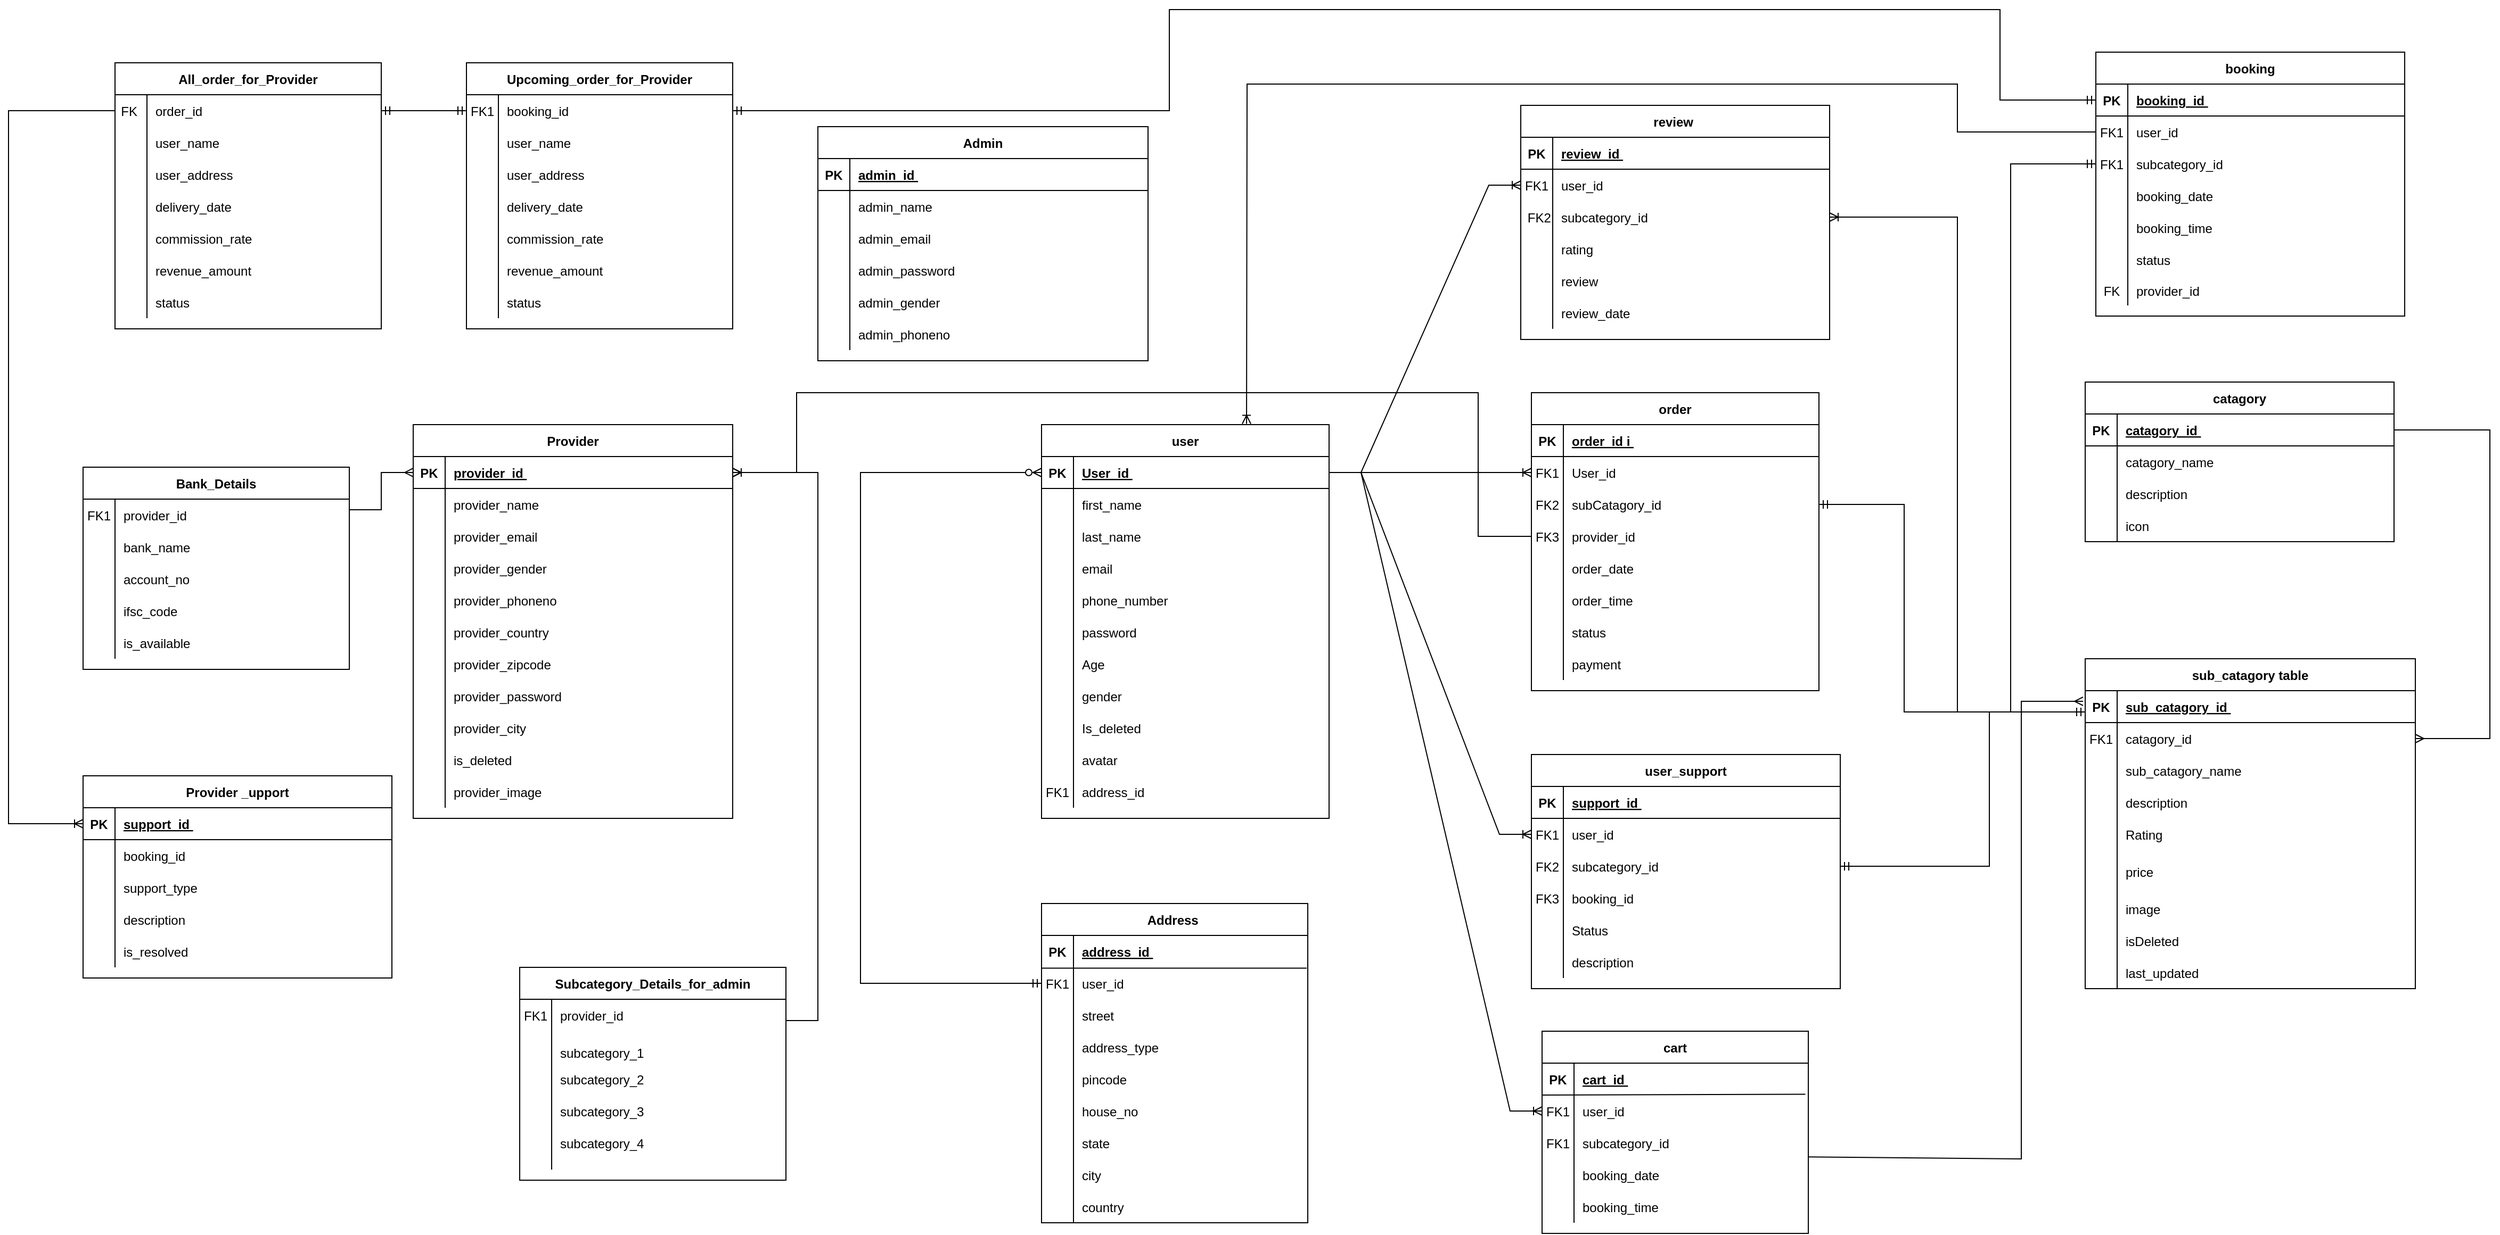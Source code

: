 <mxfile version="24.2.5" type="device">
  <diagram id="R2lEEEUBdFMjLlhIrx00" name="Page-1">
    <mxGraphModel dx="3609" dy="1129" grid="1" gridSize="10" guides="1" tooltips="1" connect="1" arrows="1" fold="1" page="1" pageScale="1" pageWidth="850" pageHeight="1100" math="0" shadow="0" extFonts="Permanent Marker^https://fonts.googleapis.com/css?family=Permanent+Marker">
      <root>
        <mxCell id="0" />
        <mxCell id="1" parent="0" />
        <mxCell id="KpIyMxqhmLBY-gtHFaYV-1" value="Admin" style="shape=table;startSize=30;container=1;collapsible=1;childLayout=tableLayout;fixedRows=1;rowLines=0;fontStyle=1;align=center;resizeLast=1;" parent="1" vertex="1">
          <mxGeometry x="-930" y="190" width="310" height="220" as="geometry">
            <mxRectangle x="120" y="120" width="70" height="30" as="alternateBounds" />
          </mxGeometry>
        </mxCell>
        <mxCell id="KpIyMxqhmLBY-gtHFaYV-2" value="" style="shape=partialRectangle;collapsible=0;dropTarget=0;pointerEvents=0;fillColor=none;points=[[0,0.5],[1,0.5]];portConstraint=eastwest;top=0;left=0;right=0;bottom=1;" parent="KpIyMxqhmLBY-gtHFaYV-1" vertex="1">
          <mxGeometry y="30" width="310" height="30" as="geometry" />
        </mxCell>
        <mxCell id="KpIyMxqhmLBY-gtHFaYV-3" value="PK" style="shape=partialRectangle;overflow=hidden;connectable=0;fillColor=none;top=0;left=0;bottom=0;right=0;fontStyle=1;" parent="KpIyMxqhmLBY-gtHFaYV-2" vertex="1">
          <mxGeometry width="30" height="30" as="geometry">
            <mxRectangle width="30" height="30" as="alternateBounds" />
          </mxGeometry>
        </mxCell>
        <mxCell id="KpIyMxqhmLBY-gtHFaYV-4" value="admin_id " style="shape=partialRectangle;overflow=hidden;connectable=0;fillColor=none;top=0;left=0;bottom=0;right=0;align=left;spacingLeft=6;fontStyle=5;" parent="KpIyMxqhmLBY-gtHFaYV-2" vertex="1">
          <mxGeometry x="30" width="280" height="30" as="geometry">
            <mxRectangle width="280" height="30" as="alternateBounds" />
          </mxGeometry>
        </mxCell>
        <mxCell id="KpIyMxqhmLBY-gtHFaYV-5" value="" style="shape=partialRectangle;collapsible=0;dropTarget=0;pointerEvents=0;fillColor=none;points=[[0,0.5],[1,0.5]];portConstraint=eastwest;top=0;left=0;right=0;bottom=0;" parent="KpIyMxqhmLBY-gtHFaYV-1" vertex="1">
          <mxGeometry y="60" width="310" height="30" as="geometry" />
        </mxCell>
        <mxCell id="KpIyMxqhmLBY-gtHFaYV-6" value="" style="shape=partialRectangle;overflow=hidden;connectable=0;fillColor=none;top=0;left=0;bottom=0;right=0;" parent="KpIyMxqhmLBY-gtHFaYV-5" vertex="1">
          <mxGeometry width="30" height="30" as="geometry">
            <mxRectangle width="30" height="30" as="alternateBounds" />
          </mxGeometry>
        </mxCell>
        <mxCell id="KpIyMxqhmLBY-gtHFaYV-7" value="admin_name " style="shape=partialRectangle;overflow=hidden;connectable=0;fillColor=none;top=0;left=0;bottom=0;right=0;align=left;spacingLeft=6;" parent="KpIyMxqhmLBY-gtHFaYV-5" vertex="1">
          <mxGeometry x="30" width="280" height="30" as="geometry">
            <mxRectangle width="280" height="30" as="alternateBounds" />
          </mxGeometry>
        </mxCell>
        <mxCell id="KpIyMxqhmLBY-gtHFaYV-8" style="shape=partialRectangle;collapsible=0;dropTarget=0;pointerEvents=0;fillColor=none;points=[[0,0.5],[1,0.5]];portConstraint=eastwest;top=0;left=0;right=0;bottom=0;" parent="KpIyMxqhmLBY-gtHFaYV-1" vertex="1">
          <mxGeometry y="90" width="310" height="30" as="geometry" />
        </mxCell>
        <mxCell id="KpIyMxqhmLBY-gtHFaYV-9" style="shape=partialRectangle;overflow=hidden;connectable=0;fillColor=none;top=0;left=0;bottom=0;right=0;" parent="KpIyMxqhmLBY-gtHFaYV-8" vertex="1">
          <mxGeometry width="30" height="30" as="geometry">
            <mxRectangle width="30" height="30" as="alternateBounds" />
          </mxGeometry>
        </mxCell>
        <mxCell id="KpIyMxqhmLBY-gtHFaYV-10" value="admin_email " style="shape=partialRectangle;overflow=hidden;connectable=0;fillColor=none;top=0;left=0;bottom=0;right=0;align=left;spacingLeft=6;" parent="KpIyMxqhmLBY-gtHFaYV-8" vertex="1">
          <mxGeometry x="30" width="280" height="30" as="geometry">
            <mxRectangle width="280" height="30" as="alternateBounds" />
          </mxGeometry>
        </mxCell>
        <mxCell id="KpIyMxqhmLBY-gtHFaYV-11" style="shape=partialRectangle;collapsible=0;dropTarget=0;pointerEvents=0;fillColor=none;points=[[0,0.5],[1,0.5]];portConstraint=eastwest;top=0;left=0;right=0;bottom=0;" parent="KpIyMxqhmLBY-gtHFaYV-1" vertex="1">
          <mxGeometry y="120" width="310" height="30" as="geometry" />
        </mxCell>
        <mxCell id="KpIyMxqhmLBY-gtHFaYV-12" style="shape=partialRectangle;overflow=hidden;connectable=0;fillColor=none;top=0;left=0;bottom=0;right=0;" parent="KpIyMxqhmLBY-gtHFaYV-11" vertex="1">
          <mxGeometry width="30" height="30" as="geometry">
            <mxRectangle width="30" height="30" as="alternateBounds" />
          </mxGeometry>
        </mxCell>
        <mxCell id="KpIyMxqhmLBY-gtHFaYV-13" value="admin_password " style="shape=partialRectangle;overflow=hidden;connectable=0;fillColor=none;top=0;left=0;bottom=0;right=0;align=left;spacingLeft=6;" parent="KpIyMxqhmLBY-gtHFaYV-11" vertex="1">
          <mxGeometry x="30" width="280" height="30" as="geometry">
            <mxRectangle width="280" height="30" as="alternateBounds" />
          </mxGeometry>
        </mxCell>
        <mxCell id="KpIyMxqhmLBY-gtHFaYV-14" style="shape=partialRectangle;collapsible=0;dropTarget=0;pointerEvents=0;fillColor=none;points=[[0,0.5],[1,0.5]];portConstraint=eastwest;top=0;left=0;right=0;bottom=0;" parent="KpIyMxqhmLBY-gtHFaYV-1" vertex="1">
          <mxGeometry y="150" width="310" height="30" as="geometry" />
        </mxCell>
        <mxCell id="KpIyMxqhmLBY-gtHFaYV-15" style="shape=partialRectangle;overflow=hidden;connectable=0;fillColor=none;top=0;left=0;bottom=0;right=0;" parent="KpIyMxqhmLBY-gtHFaYV-14" vertex="1">
          <mxGeometry width="30" height="30" as="geometry">
            <mxRectangle width="30" height="30" as="alternateBounds" />
          </mxGeometry>
        </mxCell>
        <mxCell id="KpIyMxqhmLBY-gtHFaYV-16" value="admin_gender " style="shape=partialRectangle;overflow=hidden;connectable=0;fillColor=none;top=0;left=0;bottom=0;right=0;align=left;spacingLeft=6;" parent="KpIyMxqhmLBY-gtHFaYV-14" vertex="1">
          <mxGeometry x="30" width="280" height="30" as="geometry">
            <mxRectangle width="280" height="30" as="alternateBounds" />
          </mxGeometry>
        </mxCell>
        <mxCell id="KpIyMxqhmLBY-gtHFaYV-17" style="shape=partialRectangle;collapsible=0;dropTarget=0;pointerEvents=0;fillColor=none;points=[[0,0.5],[1,0.5]];portConstraint=eastwest;top=0;left=0;right=0;bottom=0;" parent="KpIyMxqhmLBY-gtHFaYV-1" vertex="1">
          <mxGeometry y="180" width="310" height="30" as="geometry" />
        </mxCell>
        <mxCell id="KpIyMxqhmLBY-gtHFaYV-18" style="shape=partialRectangle;overflow=hidden;connectable=0;fillColor=none;top=0;left=0;bottom=0;right=0;" parent="KpIyMxqhmLBY-gtHFaYV-17" vertex="1">
          <mxGeometry width="30" height="30" as="geometry">
            <mxRectangle width="30" height="30" as="alternateBounds" />
          </mxGeometry>
        </mxCell>
        <mxCell id="KpIyMxqhmLBY-gtHFaYV-19" value="admin_phoneno " style="shape=partialRectangle;overflow=hidden;connectable=0;fillColor=none;top=0;left=0;bottom=0;right=0;align=left;spacingLeft=6;" parent="KpIyMxqhmLBY-gtHFaYV-17" vertex="1">
          <mxGeometry x="30" width="280" height="30" as="geometry">
            <mxRectangle width="280" height="30" as="alternateBounds" />
          </mxGeometry>
        </mxCell>
        <mxCell id="KpIyMxqhmLBY-gtHFaYV-20" value="" style="group;movable=1;resizable=1;rotatable=1;deletable=1;editable=1;locked=0;connectable=1;" parent="1" vertex="1" connectable="0">
          <mxGeometry x="330" y="400" width="290" height="220" as="geometry" />
        </mxCell>
        <mxCell id="KpIyMxqhmLBY-gtHFaYV-21" value="" style="shape=partialRectangle;overflow=hidden;connectable=1;fillColor=none;top=0;left=0;bottom=0;right=0;align=left;spacingLeft=6;movable=1;resizable=1;rotatable=1;deletable=1;editable=1;locked=0;" parent="KpIyMxqhmLBY-gtHFaYV-20" vertex="1">
          <mxGeometry x="-530" y="390" width="220" height="30" as="geometry">
            <mxRectangle width="220" height="30" as="alternateBounds" />
          </mxGeometry>
        </mxCell>
        <mxCell id="KpIyMxqhmLBY-gtHFaYV-22" value="" style="shape=partialRectangle;overflow=hidden;connectable=1;fillColor=none;top=0;left=0;bottom=0;right=0;movable=1;resizable=1;rotatable=1;deletable=1;editable=1;locked=0;" parent="KpIyMxqhmLBY-gtHFaYV-20" vertex="1">
          <mxGeometry x="-560" y="390" width="30" height="30" as="geometry">
            <mxRectangle width="30" height="30" as="alternateBounds" />
          </mxGeometry>
        </mxCell>
        <mxCell id="KpIyMxqhmLBY-gtHFaYV-23" value="catagory" style="shape=table;startSize=30;container=1;collapsible=1;childLayout=tableLayout;fixedRows=1;rowLines=0;fontStyle=1;align=center;resizeLast=1;" parent="KpIyMxqhmLBY-gtHFaYV-20" vertex="1">
          <mxGeometry x="-70" y="30" width="290" height="150" as="geometry" />
        </mxCell>
        <mxCell id="KpIyMxqhmLBY-gtHFaYV-24" value="" style="shape=partialRectangle;collapsible=0;dropTarget=0;pointerEvents=0;fillColor=none;points=[[0,0.5],[1,0.5]];portConstraint=eastwest;top=0;left=0;right=0;bottom=1;" parent="KpIyMxqhmLBY-gtHFaYV-23" vertex="1">
          <mxGeometry y="30" width="290" height="30" as="geometry" />
        </mxCell>
        <mxCell id="KpIyMxqhmLBY-gtHFaYV-25" value="PK" style="shape=partialRectangle;overflow=hidden;connectable=0;fillColor=none;top=0;left=0;bottom=0;right=0;fontStyle=1;" parent="KpIyMxqhmLBY-gtHFaYV-24" vertex="1">
          <mxGeometry width="30" height="30" as="geometry">
            <mxRectangle width="30" height="30" as="alternateBounds" />
          </mxGeometry>
        </mxCell>
        <mxCell id="KpIyMxqhmLBY-gtHFaYV-26" value="catagory_id " style="shape=partialRectangle;overflow=hidden;connectable=0;fillColor=none;top=0;left=0;bottom=0;right=0;align=left;spacingLeft=6;fontStyle=5;" parent="KpIyMxqhmLBY-gtHFaYV-24" vertex="1">
          <mxGeometry x="30" width="260" height="30" as="geometry">
            <mxRectangle width="260" height="30" as="alternateBounds" />
          </mxGeometry>
        </mxCell>
        <mxCell id="KpIyMxqhmLBY-gtHFaYV-27" value="" style="shape=partialRectangle;collapsible=0;dropTarget=0;pointerEvents=0;fillColor=none;points=[[0,0.5],[1,0.5]];portConstraint=eastwest;top=0;left=0;right=0;bottom=0;" parent="KpIyMxqhmLBY-gtHFaYV-23" vertex="1">
          <mxGeometry y="60" width="290" height="30" as="geometry" />
        </mxCell>
        <mxCell id="KpIyMxqhmLBY-gtHFaYV-28" value="" style="shape=partialRectangle;overflow=hidden;connectable=0;fillColor=none;top=0;left=0;bottom=0;right=0;" parent="KpIyMxqhmLBY-gtHFaYV-27" vertex="1">
          <mxGeometry width="30" height="30" as="geometry">
            <mxRectangle width="30" height="30" as="alternateBounds" />
          </mxGeometry>
        </mxCell>
        <mxCell id="KpIyMxqhmLBY-gtHFaYV-29" value="catagory_name " style="shape=partialRectangle;overflow=hidden;connectable=0;fillColor=none;top=0;left=0;bottom=0;right=0;align=left;spacingLeft=6;" parent="KpIyMxqhmLBY-gtHFaYV-27" vertex="1">
          <mxGeometry x="30" width="260" height="30" as="geometry">
            <mxRectangle width="260" height="30" as="alternateBounds" />
          </mxGeometry>
        </mxCell>
        <mxCell id="KpIyMxqhmLBY-gtHFaYV-30" style="shape=partialRectangle;collapsible=0;dropTarget=0;pointerEvents=0;fillColor=none;points=[[0,0.5],[1,0.5]];portConstraint=eastwest;top=0;left=0;right=0;bottom=0;" parent="KpIyMxqhmLBY-gtHFaYV-23" vertex="1">
          <mxGeometry y="90" width="290" height="30" as="geometry" />
        </mxCell>
        <mxCell id="KpIyMxqhmLBY-gtHFaYV-31" style="shape=partialRectangle;overflow=hidden;connectable=0;fillColor=none;top=0;left=0;bottom=0;right=0;" parent="KpIyMxqhmLBY-gtHFaYV-30" vertex="1">
          <mxGeometry width="30" height="30" as="geometry">
            <mxRectangle width="30" height="30" as="alternateBounds" />
          </mxGeometry>
        </mxCell>
        <mxCell id="KpIyMxqhmLBY-gtHFaYV-32" value="description " style="shape=partialRectangle;overflow=hidden;connectable=0;fillColor=none;top=0;left=0;bottom=0;right=0;align=left;spacingLeft=6;" parent="KpIyMxqhmLBY-gtHFaYV-30" vertex="1">
          <mxGeometry x="30" width="260" height="30" as="geometry">
            <mxRectangle width="260" height="30" as="alternateBounds" />
          </mxGeometry>
        </mxCell>
        <mxCell id="KpIyMxqhmLBY-gtHFaYV-33" style="shape=partialRectangle;collapsible=0;dropTarget=0;pointerEvents=0;fillColor=none;points=[[0,0.5],[1,0.5]];portConstraint=eastwest;top=0;left=0;right=0;bottom=0;" parent="KpIyMxqhmLBY-gtHFaYV-23" vertex="1">
          <mxGeometry y="120" width="290" height="30" as="geometry" />
        </mxCell>
        <mxCell id="KpIyMxqhmLBY-gtHFaYV-34" style="shape=partialRectangle;overflow=hidden;connectable=0;fillColor=none;top=0;left=0;bottom=0;right=0;" parent="KpIyMxqhmLBY-gtHFaYV-33" vertex="1">
          <mxGeometry width="30" height="30" as="geometry">
            <mxRectangle width="30" height="30" as="alternateBounds" />
          </mxGeometry>
        </mxCell>
        <mxCell id="KpIyMxqhmLBY-gtHFaYV-35" value="icon " style="shape=partialRectangle;overflow=hidden;connectable=0;fillColor=none;top=0;left=0;bottom=0;right=0;align=left;spacingLeft=6;" parent="KpIyMxqhmLBY-gtHFaYV-33" vertex="1">
          <mxGeometry x="30" width="260" height="30" as="geometry">
            <mxRectangle width="260" height="30" as="alternateBounds" />
          </mxGeometry>
        </mxCell>
        <mxCell id="KpIyMxqhmLBY-gtHFaYV-36" value="" style="group" parent="1" vertex="1" connectable="0">
          <mxGeometry x="-270" y="170" width="290" height="220" as="geometry" />
        </mxCell>
        <mxCell id="KpIyMxqhmLBY-gtHFaYV-37" value="review " style="shape=table;startSize=30;container=1;collapsible=1;childLayout=tableLayout;fixedRows=1;rowLines=0;fontStyle=1;align=center;resizeLast=1;" parent="KpIyMxqhmLBY-gtHFaYV-36" vertex="1">
          <mxGeometry width="290" height="220" as="geometry" />
        </mxCell>
        <mxCell id="KpIyMxqhmLBY-gtHFaYV-38" value="" style="shape=partialRectangle;collapsible=0;dropTarget=0;pointerEvents=0;fillColor=none;points=[[0,0.5],[1,0.5]];portConstraint=eastwest;top=0;left=0;right=0;bottom=1;" parent="KpIyMxqhmLBY-gtHFaYV-37" vertex="1">
          <mxGeometry y="30" width="290" height="30" as="geometry" />
        </mxCell>
        <mxCell id="KpIyMxqhmLBY-gtHFaYV-39" value="PK" style="shape=partialRectangle;overflow=hidden;connectable=0;fillColor=none;top=0;left=0;bottom=0;right=0;fontStyle=1;" parent="KpIyMxqhmLBY-gtHFaYV-38" vertex="1">
          <mxGeometry width="30" height="30" as="geometry">
            <mxRectangle width="30" height="30" as="alternateBounds" />
          </mxGeometry>
        </mxCell>
        <mxCell id="KpIyMxqhmLBY-gtHFaYV-40" value="review_id " style="shape=partialRectangle;overflow=hidden;connectable=0;fillColor=none;top=0;left=0;bottom=0;right=0;align=left;spacingLeft=6;fontStyle=5;" parent="KpIyMxqhmLBY-gtHFaYV-38" vertex="1">
          <mxGeometry x="30" width="260" height="30" as="geometry">
            <mxRectangle width="260" height="30" as="alternateBounds" />
          </mxGeometry>
        </mxCell>
        <mxCell id="KpIyMxqhmLBY-gtHFaYV-41" value="" style="shape=partialRectangle;collapsible=0;dropTarget=0;pointerEvents=0;fillColor=none;points=[[0,0.5],[1,0.5]];portConstraint=eastwest;top=0;left=0;right=0;bottom=0;" parent="KpIyMxqhmLBY-gtHFaYV-37" vertex="1">
          <mxGeometry y="60" width="290" height="30" as="geometry" />
        </mxCell>
        <mxCell id="KpIyMxqhmLBY-gtHFaYV-42" value="FK1" style="shape=partialRectangle;overflow=hidden;connectable=0;fillColor=none;top=0;left=0;bottom=0;right=0;" parent="KpIyMxqhmLBY-gtHFaYV-41" vertex="1">
          <mxGeometry width="30" height="30" as="geometry">
            <mxRectangle width="30" height="30" as="alternateBounds" />
          </mxGeometry>
        </mxCell>
        <mxCell id="KpIyMxqhmLBY-gtHFaYV-43" value="user_id " style="shape=partialRectangle;overflow=hidden;connectable=0;fillColor=none;top=0;left=0;bottom=0;right=0;align=left;spacingLeft=6;" parent="KpIyMxqhmLBY-gtHFaYV-41" vertex="1">
          <mxGeometry x="30" width="260" height="30" as="geometry">
            <mxRectangle width="260" height="30" as="alternateBounds" />
          </mxGeometry>
        </mxCell>
        <mxCell id="KpIyMxqhmLBY-gtHFaYV-44" value="" style="shape=partialRectangle;collapsible=0;dropTarget=0;pointerEvents=0;fillColor=none;points=[[0,0.5],[1,0.5]];portConstraint=eastwest;top=0;left=0;right=0;bottom=0;" parent="KpIyMxqhmLBY-gtHFaYV-37" vertex="1">
          <mxGeometry y="90" width="290" height="30" as="geometry" />
        </mxCell>
        <mxCell id="KpIyMxqhmLBY-gtHFaYV-45" value="" style="shape=partialRectangle;overflow=hidden;connectable=0;fillColor=none;top=0;left=0;bottom=0;right=0;" parent="KpIyMxqhmLBY-gtHFaYV-44" vertex="1">
          <mxGeometry width="30" height="30" as="geometry">
            <mxRectangle width="30" height="30" as="alternateBounds" />
          </mxGeometry>
        </mxCell>
        <mxCell id="KpIyMxqhmLBY-gtHFaYV-46" value="subcategory_id " style="shape=partialRectangle;overflow=hidden;connectable=0;fillColor=none;top=0;left=0;bottom=0;right=0;align=left;spacingLeft=6;" parent="KpIyMxqhmLBY-gtHFaYV-44" vertex="1">
          <mxGeometry x="30" width="260" height="30" as="geometry">
            <mxRectangle width="260" height="30" as="alternateBounds" />
          </mxGeometry>
        </mxCell>
        <mxCell id="KpIyMxqhmLBY-gtHFaYV-47" style="shape=partialRectangle;collapsible=0;dropTarget=0;pointerEvents=0;fillColor=none;points=[[0,0.5],[1,0.5]];portConstraint=eastwest;top=0;left=0;right=0;bottom=0;" parent="KpIyMxqhmLBY-gtHFaYV-37" vertex="1">
          <mxGeometry y="120" width="290" height="30" as="geometry" />
        </mxCell>
        <mxCell id="KpIyMxqhmLBY-gtHFaYV-48" style="shape=partialRectangle;overflow=hidden;connectable=0;fillColor=none;top=0;left=0;bottom=0;right=0;" parent="KpIyMxqhmLBY-gtHFaYV-47" vertex="1">
          <mxGeometry width="30" height="30" as="geometry">
            <mxRectangle width="30" height="30" as="alternateBounds" />
          </mxGeometry>
        </mxCell>
        <mxCell id="KpIyMxqhmLBY-gtHFaYV-49" value="rating " style="shape=partialRectangle;overflow=hidden;connectable=0;fillColor=none;top=0;left=0;bottom=0;right=0;align=left;spacingLeft=6;" parent="KpIyMxqhmLBY-gtHFaYV-47" vertex="1">
          <mxGeometry x="30" width="260" height="30" as="geometry">
            <mxRectangle width="260" height="30" as="alternateBounds" />
          </mxGeometry>
        </mxCell>
        <mxCell id="KpIyMxqhmLBY-gtHFaYV-50" style="shape=partialRectangle;collapsible=0;dropTarget=0;pointerEvents=0;fillColor=none;points=[[0,0.5],[1,0.5]];portConstraint=eastwest;top=0;left=0;right=0;bottom=0;" parent="KpIyMxqhmLBY-gtHFaYV-37" vertex="1">
          <mxGeometry y="150" width="290" height="30" as="geometry" />
        </mxCell>
        <mxCell id="KpIyMxqhmLBY-gtHFaYV-51" style="shape=partialRectangle;overflow=hidden;connectable=0;fillColor=none;top=0;left=0;bottom=0;right=0;" parent="KpIyMxqhmLBY-gtHFaYV-50" vertex="1">
          <mxGeometry width="30" height="30" as="geometry">
            <mxRectangle width="30" height="30" as="alternateBounds" />
          </mxGeometry>
        </mxCell>
        <mxCell id="KpIyMxqhmLBY-gtHFaYV-52" value="review " style="shape=partialRectangle;overflow=hidden;connectable=0;fillColor=none;top=0;left=0;bottom=0;right=0;align=left;spacingLeft=6;" parent="KpIyMxqhmLBY-gtHFaYV-50" vertex="1">
          <mxGeometry x="30" width="260" height="30" as="geometry">
            <mxRectangle width="260" height="30" as="alternateBounds" />
          </mxGeometry>
        </mxCell>
        <mxCell id="KpIyMxqhmLBY-gtHFaYV-53" style="shape=partialRectangle;collapsible=0;dropTarget=0;pointerEvents=0;fillColor=none;points=[[0,0.5],[1,0.5]];portConstraint=eastwest;top=0;left=0;right=0;bottom=0;" parent="KpIyMxqhmLBY-gtHFaYV-37" vertex="1">
          <mxGeometry y="180" width="290" height="30" as="geometry" />
        </mxCell>
        <mxCell id="KpIyMxqhmLBY-gtHFaYV-54" style="shape=partialRectangle;overflow=hidden;connectable=0;fillColor=none;top=0;left=0;bottom=0;right=0;" parent="KpIyMxqhmLBY-gtHFaYV-53" vertex="1">
          <mxGeometry width="30" height="30" as="geometry">
            <mxRectangle width="30" height="30" as="alternateBounds" />
          </mxGeometry>
        </mxCell>
        <mxCell id="KpIyMxqhmLBY-gtHFaYV-55" value="review_date " style="shape=partialRectangle;overflow=hidden;connectable=0;fillColor=none;top=0;left=0;bottom=0;right=0;align=left;spacingLeft=6;" parent="KpIyMxqhmLBY-gtHFaYV-53" vertex="1">
          <mxGeometry x="30" width="260" height="30" as="geometry">
            <mxRectangle width="260" height="30" as="alternateBounds" />
          </mxGeometry>
        </mxCell>
        <mxCell id="KpIyMxqhmLBY-gtHFaYV-56" value="FK2" style="shape=partialRectangle;overflow=hidden;connectable=0;fillColor=none;top=0;left=0;bottom=0;right=0;" parent="KpIyMxqhmLBY-gtHFaYV-36" vertex="1">
          <mxGeometry y="90" width="34.8" height="30" as="geometry">
            <mxRectangle width="30" height="30" as="alternateBounds" />
          </mxGeometry>
        </mxCell>
        <mxCell id="KpIyMxqhmLBY-gtHFaYV-57" value="Bank_Details" style="shape=table;startSize=30;container=1;collapsible=1;childLayout=tableLayout;fixedRows=1;rowLines=0;fontStyle=1;align=center;resizeLast=1;" parent="1" vertex="1">
          <mxGeometry x="-1620" y="510" width="250" height="190" as="geometry" />
        </mxCell>
        <mxCell id="KpIyMxqhmLBY-gtHFaYV-58" value="" style="shape=partialRectangle;collapsible=0;dropTarget=0;pointerEvents=0;fillColor=none;points=[[0,0.5],[1,0.5]];portConstraint=eastwest;top=0;left=0;right=0;bottom=0;" parent="KpIyMxqhmLBY-gtHFaYV-57" vertex="1">
          <mxGeometry y="30" width="250" height="30" as="geometry" />
        </mxCell>
        <mxCell id="KpIyMxqhmLBY-gtHFaYV-59" value="FK1" style="shape=partialRectangle;overflow=hidden;connectable=0;fillColor=none;top=0;left=0;bottom=0;right=0;" parent="KpIyMxqhmLBY-gtHFaYV-58" vertex="1">
          <mxGeometry width="30" height="30" as="geometry">
            <mxRectangle width="30" height="30" as="alternateBounds" />
          </mxGeometry>
        </mxCell>
        <mxCell id="KpIyMxqhmLBY-gtHFaYV-60" value="provider_id " style="shape=partialRectangle;overflow=hidden;connectable=0;fillColor=none;top=0;left=0;bottom=0;right=0;align=left;spacingLeft=6;" parent="KpIyMxqhmLBY-gtHFaYV-58" vertex="1">
          <mxGeometry x="30" width="220" height="30" as="geometry">
            <mxRectangle width="220" height="30" as="alternateBounds" />
          </mxGeometry>
        </mxCell>
        <mxCell id="KpIyMxqhmLBY-gtHFaYV-61" value="" style="shape=partialRectangle;collapsible=0;dropTarget=0;pointerEvents=0;fillColor=none;points=[[0,0.5],[1,0.5]];portConstraint=eastwest;top=0;left=0;right=0;bottom=0;" parent="KpIyMxqhmLBY-gtHFaYV-57" vertex="1">
          <mxGeometry y="60" width="250" height="30" as="geometry" />
        </mxCell>
        <mxCell id="KpIyMxqhmLBY-gtHFaYV-62" value="" style="shape=partialRectangle;overflow=hidden;connectable=0;fillColor=none;top=0;left=0;bottom=0;right=0;" parent="KpIyMxqhmLBY-gtHFaYV-61" vertex="1">
          <mxGeometry width="30" height="30" as="geometry">
            <mxRectangle width="30" height="30" as="alternateBounds" />
          </mxGeometry>
        </mxCell>
        <mxCell id="KpIyMxqhmLBY-gtHFaYV-63" value="bank_name  " style="shape=partialRectangle;overflow=hidden;connectable=0;fillColor=none;top=0;left=0;bottom=0;right=0;align=left;spacingLeft=6;" parent="KpIyMxqhmLBY-gtHFaYV-61" vertex="1">
          <mxGeometry x="30" width="220" height="30" as="geometry">
            <mxRectangle width="220" height="30" as="alternateBounds" />
          </mxGeometry>
        </mxCell>
        <mxCell id="KpIyMxqhmLBY-gtHFaYV-64" style="shape=partialRectangle;collapsible=0;dropTarget=0;pointerEvents=0;fillColor=none;points=[[0,0.5],[1,0.5]];portConstraint=eastwest;top=0;left=0;right=0;bottom=0;" parent="KpIyMxqhmLBY-gtHFaYV-57" vertex="1">
          <mxGeometry y="90" width="250" height="30" as="geometry" />
        </mxCell>
        <mxCell id="KpIyMxqhmLBY-gtHFaYV-65" style="shape=partialRectangle;overflow=hidden;connectable=0;fillColor=none;top=0;left=0;bottom=0;right=0;" parent="KpIyMxqhmLBY-gtHFaYV-64" vertex="1">
          <mxGeometry width="30" height="30" as="geometry">
            <mxRectangle width="30" height="30" as="alternateBounds" />
          </mxGeometry>
        </mxCell>
        <mxCell id="KpIyMxqhmLBY-gtHFaYV-66" value="account_no " style="shape=partialRectangle;overflow=hidden;connectable=0;fillColor=none;top=0;left=0;bottom=0;right=0;align=left;spacingLeft=6;" parent="KpIyMxqhmLBY-gtHFaYV-64" vertex="1">
          <mxGeometry x="30" width="220" height="30" as="geometry">
            <mxRectangle width="220" height="30" as="alternateBounds" />
          </mxGeometry>
        </mxCell>
        <mxCell id="KpIyMxqhmLBY-gtHFaYV-67" style="shape=partialRectangle;collapsible=0;dropTarget=0;pointerEvents=0;fillColor=none;points=[[0,0.5],[1,0.5]];portConstraint=eastwest;top=0;left=0;right=0;bottom=0;" parent="KpIyMxqhmLBY-gtHFaYV-57" vertex="1">
          <mxGeometry y="120" width="250" height="30" as="geometry" />
        </mxCell>
        <mxCell id="KpIyMxqhmLBY-gtHFaYV-68" style="shape=partialRectangle;overflow=hidden;connectable=0;fillColor=none;top=0;left=0;bottom=0;right=0;" parent="KpIyMxqhmLBY-gtHFaYV-67" vertex="1">
          <mxGeometry width="30" height="30" as="geometry">
            <mxRectangle width="30" height="30" as="alternateBounds" />
          </mxGeometry>
        </mxCell>
        <mxCell id="KpIyMxqhmLBY-gtHFaYV-69" value="ifsc_code " style="shape=partialRectangle;overflow=hidden;connectable=0;fillColor=none;top=0;left=0;bottom=0;right=0;align=left;spacingLeft=6;" parent="KpIyMxqhmLBY-gtHFaYV-67" vertex="1">
          <mxGeometry x="30" width="220" height="30" as="geometry">
            <mxRectangle width="220" height="30" as="alternateBounds" />
          </mxGeometry>
        </mxCell>
        <mxCell id="KpIyMxqhmLBY-gtHFaYV-70" style="shape=partialRectangle;collapsible=0;dropTarget=0;pointerEvents=0;fillColor=none;points=[[0,0.5],[1,0.5]];portConstraint=eastwest;top=0;left=0;right=0;bottom=0;" parent="KpIyMxqhmLBY-gtHFaYV-57" vertex="1">
          <mxGeometry y="150" width="250" height="30" as="geometry" />
        </mxCell>
        <mxCell id="KpIyMxqhmLBY-gtHFaYV-71" style="shape=partialRectangle;overflow=hidden;connectable=0;fillColor=none;top=0;left=0;bottom=0;right=0;" parent="KpIyMxqhmLBY-gtHFaYV-70" vertex="1">
          <mxGeometry width="30" height="30" as="geometry">
            <mxRectangle width="30" height="30" as="alternateBounds" />
          </mxGeometry>
        </mxCell>
        <mxCell id="KpIyMxqhmLBY-gtHFaYV-72" value="is_available " style="shape=partialRectangle;overflow=hidden;connectable=0;fillColor=none;top=0;left=0;bottom=0;right=0;align=left;spacingLeft=6;" parent="KpIyMxqhmLBY-gtHFaYV-70" vertex="1">
          <mxGeometry x="30" width="220" height="30" as="geometry">
            <mxRectangle width="220" height="30" as="alternateBounds" />
          </mxGeometry>
        </mxCell>
        <mxCell id="KpIyMxqhmLBY-gtHFaYV-73" value="" style="group" parent="1" vertex="1" connectable="0">
          <mxGeometry x="-1210" y="980" width="250" height="190" as="geometry" />
        </mxCell>
        <mxCell id="KpIyMxqhmLBY-gtHFaYV-74" value="Subcategory_Details_for_admin" style="shape=table;startSize=30;container=1;collapsible=1;childLayout=tableLayout;fixedRows=1;rowLines=0;fontStyle=1;align=center;resizeLast=1;" parent="KpIyMxqhmLBY-gtHFaYV-73" vertex="1">
          <mxGeometry width="250" height="200.0" as="geometry" />
        </mxCell>
        <mxCell id="KpIyMxqhmLBY-gtHFaYV-75" value="" style="shape=partialRectangle;collapsible=0;dropTarget=0;pointerEvents=0;fillColor=none;points=[[0,0.5],[1,0.5]];portConstraint=eastwest;top=0;left=0;right=0;bottom=0;" parent="KpIyMxqhmLBY-gtHFaYV-74" vertex="1">
          <mxGeometry y="30" width="250" height="30" as="geometry" />
        </mxCell>
        <mxCell id="KpIyMxqhmLBY-gtHFaYV-76" value="FK1" style="shape=partialRectangle;overflow=hidden;connectable=0;fillColor=none;top=0;left=0;bottom=0;right=0;" parent="KpIyMxqhmLBY-gtHFaYV-75" vertex="1">
          <mxGeometry width="30" height="30" as="geometry">
            <mxRectangle width="30" height="30" as="alternateBounds" />
          </mxGeometry>
        </mxCell>
        <mxCell id="KpIyMxqhmLBY-gtHFaYV-77" value="provider_id  " style="shape=partialRectangle;overflow=hidden;connectable=0;fillColor=none;top=0;left=0;bottom=0;right=0;align=left;spacingLeft=6;" parent="KpIyMxqhmLBY-gtHFaYV-75" vertex="1">
          <mxGeometry x="30" width="220" height="30" as="geometry">
            <mxRectangle width="220" height="30" as="alternateBounds" />
          </mxGeometry>
        </mxCell>
        <mxCell id="KpIyMxqhmLBY-gtHFaYV-78" value="" style="shape=partialRectangle;collapsible=0;dropTarget=0;pointerEvents=0;fillColor=none;points=[[0,0.5],[1,0.5]];portConstraint=eastwest;top=0;left=0;right=0;bottom=0;" parent="KpIyMxqhmLBY-gtHFaYV-74" vertex="1">
          <mxGeometry y="60" width="250" height="40" as="geometry" />
        </mxCell>
        <mxCell id="KpIyMxqhmLBY-gtHFaYV-79" value="" style="shape=partialRectangle;overflow=hidden;connectable=0;fillColor=none;top=0;left=0;bottom=0;right=0;" parent="KpIyMxqhmLBY-gtHFaYV-78" vertex="1">
          <mxGeometry width="30" height="40" as="geometry">
            <mxRectangle width="30" height="40" as="alternateBounds" />
          </mxGeometry>
        </mxCell>
        <mxCell id="KpIyMxqhmLBY-gtHFaYV-80" value="subcategory_1 " style="shape=partialRectangle;overflow=hidden;connectable=0;fillColor=none;top=0;left=0;bottom=0;right=0;align=left;spacingLeft=6;" parent="KpIyMxqhmLBY-gtHFaYV-78" vertex="1">
          <mxGeometry x="30" width="220" height="40" as="geometry">
            <mxRectangle width="220" height="40" as="alternateBounds" />
          </mxGeometry>
        </mxCell>
        <mxCell id="KpIyMxqhmLBY-gtHFaYV-81" style="shape=partialRectangle;collapsible=0;dropTarget=0;pointerEvents=0;fillColor=none;points=[[0,0.5],[1,0.5]];portConstraint=eastwest;top=0;left=0;right=0;bottom=0;" parent="KpIyMxqhmLBY-gtHFaYV-74" vertex="1">
          <mxGeometry y="100" width="250" height="30" as="geometry" />
        </mxCell>
        <mxCell id="KpIyMxqhmLBY-gtHFaYV-82" style="shape=partialRectangle;overflow=hidden;connectable=0;fillColor=none;top=0;left=0;bottom=0;right=0;" parent="KpIyMxqhmLBY-gtHFaYV-81" vertex="1">
          <mxGeometry width="30" height="30" as="geometry">
            <mxRectangle width="30" height="30" as="alternateBounds" />
          </mxGeometry>
        </mxCell>
        <mxCell id="KpIyMxqhmLBY-gtHFaYV-83" value="" style="shape=partialRectangle;overflow=hidden;connectable=0;fillColor=none;top=0;left=0;bottom=0;right=0;align=left;spacingLeft=6;" parent="KpIyMxqhmLBY-gtHFaYV-81" vertex="1">
          <mxGeometry x="30" width="220" height="30" as="geometry">
            <mxRectangle width="220" height="30" as="alternateBounds" />
          </mxGeometry>
        </mxCell>
        <mxCell id="KpIyMxqhmLBY-gtHFaYV-84" style="shape=partialRectangle;collapsible=0;dropTarget=0;pointerEvents=0;fillColor=none;points=[[0,0.5],[1,0.5]];portConstraint=eastwest;top=0;left=0;right=0;bottom=0;" parent="KpIyMxqhmLBY-gtHFaYV-74" vertex="1">
          <mxGeometry y="130" width="250" height="30" as="geometry" />
        </mxCell>
        <mxCell id="KpIyMxqhmLBY-gtHFaYV-85" style="shape=partialRectangle;overflow=hidden;connectable=0;fillColor=none;top=0;left=0;bottom=0;right=0;" parent="KpIyMxqhmLBY-gtHFaYV-84" vertex="1">
          <mxGeometry width="30" height="30" as="geometry">
            <mxRectangle width="30" height="30" as="alternateBounds" />
          </mxGeometry>
        </mxCell>
        <mxCell id="KpIyMxqhmLBY-gtHFaYV-86" value="" style="shape=partialRectangle;overflow=hidden;connectable=0;fillColor=none;top=0;left=0;bottom=0;right=0;align=left;spacingLeft=6;" parent="KpIyMxqhmLBY-gtHFaYV-84" vertex="1">
          <mxGeometry x="30" width="220" height="30" as="geometry">
            <mxRectangle width="220" height="30" as="alternateBounds" />
          </mxGeometry>
        </mxCell>
        <mxCell id="KpIyMxqhmLBY-gtHFaYV-87" style="shape=partialRectangle;collapsible=0;dropTarget=0;pointerEvents=0;fillColor=none;points=[[0,0.5],[1,0.5]];portConstraint=eastwest;top=0;left=0;right=0;bottom=0;" parent="KpIyMxqhmLBY-gtHFaYV-74" vertex="1">
          <mxGeometry y="160" width="250" height="30" as="geometry" />
        </mxCell>
        <mxCell id="KpIyMxqhmLBY-gtHFaYV-88" style="shape=partialRectangle;overflow=hidden;connectable=0;fillColor=none;top=0;left=0;bottom=0;right=0;" parent="KpIyMxqhmLBY-gtHFaYV-87" vertex="1">
          <mxGeometry width="30" height="30" as="geometry">
            <mxRectangle width="30" height="30" as="alternateBounds" />
          </mxGeometry>
        </mxCell>
        <mxCell id="KpIyMxqhmLBY-gtHFaYV-89" value="" style="shape=partialRectangle;overflow=hidden;connectable=0;fillColor=none;top=0;left=0;bottom=0;right=0;align=left;spacingLeft=6;" parent="KpIyMxqhmLBY-gtHFaYV-87" vertex="1">
          <mxGeometry x="30" width="220" height="30" as="geometry">
            <mxRectangle width="220" height="30" as="alternateBounds" />
          </mxGeometry>
        </mxCell>
        <mxCell id="KpIyMxqhmLBY-gtHFaYV-90" value="subcategory_2 " style="shape=partialRectangle;overflow=hidden;connectable=0;fillColor=none;top=0;left=0;bottom=0;right=0;align=left;spacingLeft=6;" parent="KpIyMxqhmLBY-gtHFaYV-73" vertex="1">
          <mxGeometry x="30" y="90" width="220" height="30" as="geometry">
            <mxRectangle width="220" height="30" as="alternateBounds" />
          </mxGeometry>
        </mxCell>
        <mxCell id="KpIyMxqhmLBY-gtHFaYV-91" value="subcategory_3 " style="shape=partialRectangle;overflow=hidden;connectable=0;fillColor=none;top=0;left=0;bottom=0;right=0;align=left;spacingLeft=6;" parent="KpIyMxqhmLBY-gtHFaYV-73" vertex="1">
          <mxGeometry x="30" y="120" width="220" height="30" as="geometry">
            <mxRectangle width="220" height="30" as="alternateBounds" />
          </mxGeometry>
        </mxCell>
        <mxCell id="KpIyMxqhmLBY-gtHFaYV-92" value="subcategory_4 " style="shape=partialRectangle;overflow=hidden;connectable=0;fillColor=none;top=0;left=0;bottom=0;right=0;align=left;spacingLeft=6;" parent="KpIyMxqhmLBY-gtHFaYV-73" vertex="1">
          <mxGeometry x="30" y="150" width="220" height="30" as="geometry">
            <mxRectangle width="220" height="30" as="alternateBounds" />
          </mxGeometry>
        </mxCell>
        <mxCell id="KpIyMxqhmLBY-gtHFaYV-93" value="Upcoming_order_for_Provider" style="shape=table;startSize=30;container=1;collapsible=1;childLayout=tableLayout;fixedRows=1;rowLines=0;fontStyle=1;align=center;resizeLast=1;" parent="1" vertex="1">
          <mxGeometry x="-1260" y="130" width="250" height="250" as="geometry" />
        </mxCell>
        <mxCell id="KpIyMxqhmLBY-gtHFaYV-94" value="" style="shape=partialRectangle;collapsible=0;dropTarget=0;pointerEvents=0;fillColor=none;points=[[0,0.5],[1,0.5]];portConstraint=eastwest;top=0;left=0;right=0;bottom=0;" parent="KpIyMxqhmLBY-gtHFaYV-93" vertex="1">
          <mxGeometry y="30" width="250" height="30" as="geometry" />
        </mxCell>
        <mxCell id="KpIyMxqhmLBY-gtHFaYV-95" value="FK1" style="shape=partialRectangle;overflow=hidden;connectable=0;fillColor=none;top=0;left=0;bottom=0;right=0;" parent="KpIyMxqhmLBY-gtHFaYV-94" vertex="1">
          <mxGeometry width="30" height="30" as="geometry">
            <mxRectangle width="30" height="30" as="alternateBounds" />
          </mxGeometry>
        </mxCell>
        <mxCell id="KpIyMxqhmLBY-gtHFaYV-96" value="booking_id " style="shape=partialRectangle;overflow=hidden;connectable=0;fillColor=none;top=0;left=0;bottom=0;right=0;align=left;spacingLeft=6;" parent="KpIyMxqhmLBY-gtHFaYV-94" vertex="1">
          <mxGeometry x="30" width="220" height="30" as="geometry">
            <mxRectangle width="220" height="30" as="alternateBounds" />
          </mxGeometry>
        </mxCell>
        <mxCell id="KpIyMxqhmLBY-gtHFaYV-97" value="" style="shape=partialRectangle;collapsible=0;dropTarget=0;pointerEvents=0;fillColor=none;points=[[0,0.5],[1,0.5]];portConstraint=eastwest;top=0;left=0;right=0;bottom=0;" parent="KpIyMxqhmLBY-gtHFaYV-93" vertex="1">
          <mxGeometry y="60" width="250" height="30" as="geometry" />
        </mxCell>
        <mxCell id="KpIyMxqhmLBY-gtHFaYV-98" value="" style="shape=partialRectangle;overflow=hidden;connectable=0;fillColor=none;top=0;left=0;bottom=0;right=0;" parent="KpIyMxqhmLBY-gtHFaYV-97" vertex="1">
          <mxGeometry width="30" height="30" as="geometry">
            <mxRectangle width="30" height="30" as="alternateBounds" />
          </mxGeometry>
        </mxCell>
        <mxCell id="KpIyMxqhmLBY-gtHFaYV-99" value="user_name " style="shape=partialRectangle;overflow=hidden;connectable=0;fillColor=none;top=0;left=0;bottom=0;right=0;align=left;spacingLeft=6;" parent="KpIyMxqhmLBY-gtHFaYV-97" vertex="1">
          <mxGeometry x="30" width="220" height="30" as="geometry">
            <mxRectangle width="220" height="30" as="alternateBounds" />
          </mxGeometry>
        </mxCell>
        <mxCell id="KpIyMxqhmLBY-gtHFaYV-100" style="shape=partialRectangle;collapsible=0;dropTarget=0;pointerEvents=0;fillColor=none;points=[[0,0.5],[1,0.5]];portConstraint=eastwest;top=0;left=0;right=0;bottom=0;" parent="KpIyMxqhmLBY-gtHFaYV-93" vertex="1">
          <mxGeometry y="90" width="250" height="30" as="geometry" />
        </mxCell>
        <mxCell id="KpIyMxqhmLBY-gtHFaYV-101" style="shape=partialRectangle;overflow=hidden;connectable=0;fillColor=none;top=0;left=0;bottom=0;right=0;" parent="KpIyMxqhmLBY-gtHFaYV-100" vertex="1">
          <mxGeometry width="30" height="30" as="geometry">
            <mxRectangle width="30" height="30" as="alternateBounds" />
          </mxGeometry>
        </mxCell>
        <mxCell id="KpIyMxqhmLBY-gtHFaYV-102" value="user_address " style="shape=partialRectangle;overflow=hidden;connectable=0;fillColor=none;top=0;left=0;bottom=0;right=0;align=left;spacingLeft=6;" parent="KpIyMxqhmLBY-gtHFaYV-100" vertex="1">
          <mxGeometry x="30" width="220" height="30" as="geometry">
            <mxRectangle width="220" height="30" as="alternateBounds" />
          </mxGeometry>
        </mxCell>
        <mxCell id="KpIyMxqhmLBY-gtHFaYV-103" style="shape=partialRectangle;collapsible=0;dropTarget=0;pointerEvents=0;fillColor=none;points=[[0,0.5],[1,0.5]];portConstraint=eastwest;top=0;left=0;right=0;bottom=0;" parent="KpIyMxqhmLBY-gtHFaYV-93" vertex="1">
          <mxGeometry y="120" width="250" height="30" as="geometry" />
        </mxCell>
        <mxCell id="KpIyMxqhmLBY-gtHFaYV-104" style="shape=partialRectangle;overflow=hidden;connectable=0;fillColor=none;top=0;left=0;bottom=0;right=0;" parent="KpIyMxqhmLBY-gtHFaYV-103" vertex="1">
          <mxGeometry width="30" height="30" as="geometry">
            <mxRectangle width="30" height="30" as="alternateBounds" />
          </mxGeometry>
        </mxCell>
        <mxCell id="KpIyMxqhmLBY-gtHFaYV-105" value="delivery_date " style="shape=partialRectangle;overflow=hidden;connectable=0;fillColor=none;top=0;left=0;bottom=0;right=0;align=left;spacingLeft=6;" parent="KpIyMxqhmLBY-gtHFaYV-103" vertex="1">
          <mxGeometry x="30" width="220" height="30" as="geometry">
            <mxRectangle width="220" height="30" as="alternateBounds" />
          </mxGeometry>
        </mxCell>
        <mxCell id="KpIyMxqhmLBY-gtHFaYV-106" style="shape=partialRectangle;collapsible=0;dropTarget=0;pointerEvents=0;fillColor=none;points=[[0,0.5],[1,0.5]];portConstraint=eastwest;top=0;left=0;right=0;bottom=0;" parent="KpIyMxqhmLBY-gtHFaYV-93" vertex="1">
          <mxGeometry y="150" width="250" height="30" as="geometry" />
        </mxCell>
        <mxCell id="KpIyMxqhmLBY-gtHFaYV-107" style="shape=partialRectangle;overflow=hidden;connectable=0;fillColor=none;top=0;left=0;bottom=0;right=0;" parent="KpIyMxqhmLBY-gtHFaYV-106" vertex="1">
          <mxGeometry width="30" height="30" as="geometry">
            <mxRectangle width="30" height="30" as="alternateBounds" />
          </mxGeometry>
        </mxCell>
        <mxCell id="KpIyMxqhmLBY-gtHFaYV-108" value="commission_rate " style="shape=partialRectangle;overflow=hidden;connectable=0;fillColor=none;top=0;left=0;bottom=0;right=0;align=left;spacingLeft=6;" parent="KpIyMxqhmLBY-gtHFaYV-106" vertex="1">
          <mxGeometry x="30" width="220" height="30" as="geometry">
            <mxRectangle width="220" height="30" as="alternateBounds" />
          </mxGeometry>
        </mxCell>
        <mxCell id="KpIyMxqhmLBY-gtHFaYV-109" style="shape=partialRectangle;collapsible=0;dropTarget=0;pointerEvents=0;fillColor=none;points=[[0,0.5],[1,0.5]];portConstraint=eastwest;top=0;left=0;right=0;bottom=0;" parent="KpIyMxqhmLBY-gtHFaYV-93" vertex="1">
          <mxGeometry y="180" width="250" height="30" as="geometry" />
        </mxCell>
        <mxCell id="KpIyMxqhmLBY-gtHFaYV-110" style="shape=partialRectangle;overflow=hidden;connectable=0;fillColor=none;top=0;left=0;bottom=0;right=0;" parent="KpIyMxqhmLBY-gtHFaYV-109" vertex="1">
          <mxGeometry width="30" height="30" as="geometry">
            <mxRectangle width="30" height="30" as="alternateBounds" />
          </mxGeometry>
        </mxCell>
        <mxCell id="KpIyMxqhmLBY-gtHFaYV-111" value="revenue_amount " style="shape=partialRectangle;overflow=hidden;connectable=0;fillColor=none;top=0;left=0;bottom=0;right=0;align=left;spacingLeft=6;" parent="KpIyMxqhmLBY-gtHFaYV-109" vertex="1">
          <mxGeometry x="30" width="220" height="30" as="geometry">
            <mxRectangle width="220" height="30" as="alternateBounds" />
          </mxGeometry>
        </mxCell>
        <mxCell id="KpIyMxqhmLBY-gtHFaYV-112" style="shape=partialRectangle;collapsible=0;dropTarget=0;pointerEvents=0;fillColor=none;points=[[0,0.5],[1,0.5]];portConstraint=eastwest;top=0;left=0;right=0;bottom=0;" parent="KpIyMxqhmLBY-gtHFaYV-93" vertex="1">
          <mxGeometry y="210" width="250" height="30" as="geometry" />
        </mxCell>
        <mxCell id="KpIyMxqhmLBY-gtHFaYV-113" style="shape=partialRectangle;overflow=hidden;connectable=0;fillColor=none;top=0;left=0;bottom=0;right=0;" parent="KpIyMxqhmLBY-gtHFaYV-112" vertex="1">
          <mxGeometry width="30" height="30" as="geometry">
            <mxRectangle width="30" height="30" as="alternateBounds" />
          </mxGeometry>
        </mxCell>
        <mxCell id="KpIyMxqhmLBY-gtHFaYV-114" value="status " style="shape=partialRectangle;overflow=hidden;connectable=0;fillColor=none;top=0;left=0;bottom=0;right=0;align=left;spacingLeft=6;" parent="KpIyMxqhmLBY-gtHFaYV-112" vertex="1">
          <mxGeometry x="30" width="220" height="30" as="geometry">
            <mxRectangle width="220" height="30" as="alternateBounds" />
          </mxGeometry>
        </mxCell>
        <mxCell id="KpIyMxqhmLBY-gtHFaYV-115" value="All_order_for_Provider" style="shape=table;startSize=30;container=1;collapsible=1;childLayout=tableLayout;fixedRows=1;rowLines=0;fontStyle=1;align=center;resizeLast=1;" parent="1" vertex="1">
          <mxGeometry x="-1590" y="130" width="250" height="250" as="geometry" />
        </mxCell>
        <mxCell id="KpIyMxqhmLBY-gtHFaYV-116" value="" style="shape=partialRectangle;collapsible=0;dropTarget=0;pointerEvents=0;fillColor=none;points=[[0,0.5],[1,0.5]];portConstraint=eastwest;top=0;left=0;right=0;bottom=0;" parent="KpIyMxqhmLBY-gtHFaYV-115" vertex="1">
          <mxGeometry y="30" width="250" height="30" as="geometry" />
        </mxCell>
        <mxCell id="KpIyMxqhmLBY-gtHFaYV-117" value="FK " style="shape=partialRectangle;overflow=hidden;connectable=0;fillColor=none;top=0;left=0;bottom=0;right=0;" parent="KpIyMxqhmLBY-gtHFaYV-116" vertex="1">
          <mxGeometry width="30" height="30" as="geometry">
            <mxRectangle width="30" height="30" as="alternateBounds" />
          </mxGeometry>
        </mxCell>
        <mxCell id="KpIyMxqhmLBY-gtHFaYV-118" value="order_id " style="shape=partialRectangle;overflow=hidden;connectable=0;fillColor=none;top=0;left=0;bottom=0;right=0;align=left;spacingLeft=6;" parent="KpIyMxqhmLBY-gtHFaYV-116" vertex="1">
          <mxGeometry x="30" width="220" height="30" as="geometry">
            <mxRectangle width="220" height="30" as="alternateBounds" />
          </mxGeometry>
        </mxCell>
        <mxCell id="KpIyMxqhmLBY-gtHFaYV-119" value="" style="shape=partialRectangle;collapsible=0;dropTarget=0;pointerEvents=0;fillColor=none;points=[[0,0.5],[1,0.5]];portConstraint=eastwest;top=0;left=0;right=0;bottom=0;" parent="KpIyMxqhmLBY-gtHFaYV-115" vertex="1">
          <mxGeometry y="60" width="250" height="30" as="geometry" />
        </mxCell>
        <mxCell id="KpIyMxqhmLBY-gtHFaYV-120" value="" style="shape=partialRectangle;overflow=hidden;connectable=0;fillColor=none;top=0;left=0;bottom=0;right=0;" parent="KpIyMxqhmLBY-gtHFaYV-119" vertex="1">
          <mxGeometry width="30" height="30" as="geometry">
            <mxRectangle width="30" height="30" as="alternateBounds" />
          </mxGeometry>
        </mxCell>
        <mxCell id="KpIyMxqhmLBY-gtHFaYV-121" value="user_name " style="shape=partialRectangle;overflow=hidden;connectable=0;fillColor=none;top=0;left=0;bottom=0;right=0;align=left;spacingLeft=6;" parent="KpIyMxqhmLBY-gtHFaYV-119" vertex="1">
          <mxGeometry x="30" width="220" height="30" as="geometry">
            <mxRectangle width="220" height="30" as="alternateBounds" />
          </mxGeometry>
        </mxCell>
        <mxCell id="KpIyMxqhmLBY-gtHFaYV-122" style="shape=partialRectangle;collapsible=0;dropTarget=0;pointerEvents=0;fillColor=none;points=[[0,0.5],[1,0.5]];portConstraint=eastwest;top=0;left=0;right=0;bottom=0;" parent="KpIyMxqhmLBY-gtHFaYV-115" vertex="1">
          <mxGeometry y="90" width="250" height="30" as="geometry" />
        </mxCell>
        <mxCell id="KpIyMxqhmLBY-gtHFaYV-123" style="shape=partialRectangle;overflow=hidden;connectable=0;fillColor=none;top=0;left=0;bottom=0;right=0;" parent="KpIyMxqhmLBY-gtHFaYV-122" vertex="1">
          <mxGeometry width="30" height="30" as="geometry">
            <mxRectangle width="30" height="30" as="alternateBounds" />
          </mxGeometry>
        </mxCell>
        <mxCell id="KpIyMxqhmLBY-gtHFaYV-124" value="user_address " style="shape=partialRectangle;overflow=hidden;connectable=0;fillColor=none;top=0;left=0;bottom=0;right=0;align=left;spacingLeft=6;" parent="KpIyMxqhmLBY-gtHFaYV-122" vertex="1">
          <mxGeometry x="30" width="220" height="30" as="geometry">
            <mxRectangle width="220" height="30" as="alternateBounds" />
          </mxGeometry>
        </mxCell>
        <mxCell id="KpIyMxqhmLBY-gtHFaYV-125" style="shape=partialRectangle;collapsible=0;dropTarget=0;pointerEvents=0;fillColor=none;points=[[0,0.5],[1,0.5]];portConstraint=eastwest;top=0;left=0;right=0;bottom=0;" parent="KpIyMxqhmLBY-gtHFaYV-115" vertex="1">
          <mxGeometry y="120" width="250" height="30" as="geometry" />
        </mxCell>
        <mxCell id="KpIyMxqhmLBY-gtHFaYV-126" style="shape=partialRectangle;overflow=hidden;connectable=0;fillColor=none;top=0;left=0;bottom=0;right=0;" parent="KpIyMxqhmLBY-gtHFaYV-125" vertex="1">
          <mxGeometry width="30" height="30" as="geometry">
            <mxRectangle width="30" height="30" as="alternateBounds" />
          </mxGeometry>
        </mxCell>
        <mxCell id="KpIyMxqhmLBY-gtHFaYV-127" value="delivery_date " style="shape=partialRectangle;overflow=hidden;connectable=0;fillColor=none;top=0;left=0;bottom=0;right=0;align=left;spacingLeft=6;" parent="KpIyMxqhmLBY-gtHFaYV-125" vertex="1">
          <mxGeometry x="30" width="220" height="30" as="geometry">
            <mxRectangle width="220" height="30" as="alternateBounds" />
          </mxGeometry>
        </mxCell>
        <mxCell id="KpIyMxqhmLBY-gtHFaYV-128" style="shape=partialRectangle;collapsible=0;dropTarget=0;pointerEvents=0;fillColor=none;points=[[0,0.5],[1,0.5]];portConstraint=eastwest;top=0;left=0;right=0;bottom=0;" parent="KpIyMxqhmLBY-gtHFaYV-115" vertex="1">
          <mxGeometry y="150" width="250" height="30" as="geometry" />
        </mxCell>
        <mxCell id="KpIyMxqhmLBY-gtHFaYV-129" style="shape=partialRectangle;overflow=hidden;connectable=0;fillColor=none;top=0;left=0;bottom=0;right=0;" parent="KpIyMxqhmLBY-gtHFaYV-128" vertex="1">
          <mxGeometry width="30" height="30" as="geometry">
            <mxRectangle width="30" height="30" as="alternateBounds" />
          </mxGeometry>
        </mxCell>
        <mxCell id="KpIyMxqhmLBY-gtHFaYV-130" value="commission_rate " style="shape=partialRectangle;overflow=hidden;connectable=0;fillColor=none;top=0;left=0;bottom=0;right=0;align=left;spacingLeft=6;" parent="KpIyMxqhmLBY-gtHFaYV-128" vertex="1">
          <mxGeometry x="30" width="220" height="30" as="geometry">
            <mxRectangle width="220" height="30" as="alternateBounds" />
          </mxGeometry>
        </mxCell>
        <mxCell id="KpIyMxqhmLBY-gtHFaYV-131" style="shape=partialRectangle;collapsible=0;dropTarget=0;pointerEvents=0;fillColor=none;points=[[0,0.5],[1,0.5]];portConstraint=eastwest;top=0;left=0;right=0;bottom=0;" parent="KpIyMxqhmLBY-gtHFaYV-115" vertex="1">
          <mxGeometry y="180" width="250" height="30" as="geometry" />
        </mxCell>
        <mxCell id="KpIyMxqhmLBY-gtHFaYV-132" style="shape=partialRectangle;overflow=hidden;connectable=0;fillColor=none;top=0;left=0;bottom=0;right=0;" parent="KpIyMxqhmLBY-gtHFaYV-131" vertex="1">
          <mxGeometry width="30" height="30" as="geometry">
            <mxRectangle width="30" height="30" as="alternateBounds" />
          </mxGeometry>
        </mxCell>
        <mxCell id="KpIyMxqhmLBY-gtHFaYV-133" value="revenue_amount " style="shape=partialRectangle;overflow=hidden;connectable=0;fillColor=none;top=0;left=0;bottom=0;right=0;align=left;spacingLeft=6;" parent="KpIyMxqhmLBY-gtHFaYV-131" vertex="1">
          <mxGeometry x="30" width="220" height="30" as="geometry">
            <mxRectangle width="220" height="30" as="alternateBounds" />
          </mxGeometry>
        </mxCell>
        <mxCell id="KpIyMxqhmLBY-gtHFaYV-134" style="shape=partialRectangle;collapsible=0;dropTarget=0;pointerEvents=0;fillColor=none;points=[[0,0.5],[1,0.5]];portConstraint=eastwest;top=0;left=0;right=0;bottom=0;" parent="KpIyMxqhmLBY-gtHFaYV-115" vertex="1">
          <mxGeometry y="210" width="250" height="30" as="geometry" />
        </mxCell>
        <mxCell id="KpIyMxqhmLBY-gtHFaYV-135" style="shape=partialRectangle;overflow=hidden;connectable=0;fillColor=none;top=0;left=0;bottom=0;right=0;" parent="KpIyMxqhmLBY-gtHFaYV-134" vertex="1">
          <mxGeometry width="30" height="30" as="geometry">
            <mxRectangle width="30" height="30" as="alternateBounds" />
          </mxGeometry>
        </mxCell>
        <mxCell id="KpIyMxqhmLBY-gtHFaYV-136" value="status " style="shape=partialRectangle;overflow=hidden;connectable=0;fillColor=none;top=0;left=0;bottom=0;right=0;align=left;spacingLeft=6;" parent="KpIyMxqhmLBY-gtHFaYV-134" vertex="1">
          <mxGeometry x="30" width="220" height="30" as="geometry">
            <mxRectangle width="220" height="30" as="alternateBounds" />
          </mxGeometry>
        </mxCell>
        <mxCell id="KpIyMxqhmLBY-gtHFaYV-137" value="" style="group;movable=1;resizable=1;rotatable=1;deletable=1;editable=1;locked=0;connectable=1;" parent="1" vertex="1" connectable="0">
          <mxGeometry x="-1620" y="800" width="290" height="220" as="geometry" />
        </mxCell>
        <mxCell id="KpIyMxqhmLBY-gtHFaYV-138" value="Provider _upport" style="shape=table;startSize=30;container=1;collapsible=1;childLayout=tableLayout;fixedRows=1;rowLines=0;fontStyle=1;align=center;resizeLast=1;movable=1;resizable=1;rotatable=1;deletable=1;editable=1;locked=0;connectable=1;" parent="KpIyMxqhmLBY-gtHFaYV-137" vertex="1">
          <mxGeometry width="290" height="190.0" as="geometry" />
        </mxCell>
        <mxCell id="KpIyMxqhmLBY-gtHFaYV-139" value="" style="shape=partialRectangle;collapsible=0;dropTarget=0;pointerEvents=0;fillColor=none;points=[[0,0.5],[1,0.5]];portConstraint=eastwest;top=0;left=0;right=0;bottom=1;movable=1;resizable=1;rotatable=1;deletable=1;editable=1;locked=0;connectable=1;" parent="KpIyMxqhmLBY-gtHFaYV-138" vertex="1">
          <mxGeometry y="30" width="290" height="30" as="geometry" />
        </mxCell>
        <mxCell id="KpIyMxqhmLBY-gtHFaYV-140" value="PK" style="shape=partialRectangle;overflow=hidden;connectable=1;fillColor=none;top=0;left=0;bottom=0;right=0;fontStyle=1;movable=1;resizable=1;rotatable=1;deletable=1;editable=1;locked=0;" parent="KpIyMxqhmLBY-gtHFaYV-139" vertex="1">
          <mxGeometry width="30" height="30" as="geometry">
            <mxRectangle width="30" height="30" as="alternateBounds" />
          </mxGeometry>
        </mxCell>
        <mxCell id="KpIyMxqhmLBY-gtHFaYV-141" value="support_id " style="shape=partialRectangle;overflow=hidden;connectable=1;fillColor=none;top=0;left=0;bottom=0;right=0;align=left;spacingLeft=6;fontStyle=5;movable=1;resizable=1;rotatable=1;deletable=1;editable=1;locked=0;" parent="KpIyMxqhmLBY-gtHFaYV-139" vertex="1">
          <mxGeometry x="30" width="260" height="30" as="geometry">
            <mxRectangle width="260" height="30" as="alternateBounds" />
          </mxGeometry>
        </mxCell>
        <mxCell id="KpIyMxqhmLBY-gtHFaYV-142" value="" style="shape=partialRectangle;collapsible=0;dropTarget=0;pointerEvents=0;fillColor=none;points=[[0,0.5],[1,0.5]];portConstraint=eastwest;top=0;left=0;right=0;bottom=0;movable=1;resizable=1;rotatable=1;deletable=1;editable=1;locked=0;connectable=1;" parent="KpIyMxqhmLBY-gtHFaYV-138" vertex="1">
          <mxGeometry y="60" width="290" height="30" as="geometry" />
        </mxCell>
        <mxCell id="KpIyMxqhmLBY-gtHFaYV-143" value="" style="shape=partialRectangle;overflow=hidden;connectable=1;fillColor=none;top=0;left=0;bottom=0;right=0;movable=1;resizable=1;rotatable=1;deletable=1;editable=1;locked=0;" parent="KpIyMxqhmLBY-gtHFaYV-142" vertex="1">
          <mxGeometry width="30" height="30" as="geometry">
            <mxRectangle width="30" height="30" as="alternateBounds" />
          </mxGeometry>
        </mxCell>
        <mxCell id="KpIyMxqhmLBY-gtHFaYV-144" value="booking_id " style="shape=partialRectangle;overflow=hidden;connectable=1;fillColor=none;top=0;left=0;bottom=0;right=0;align=left;spacingLeft=6;movable=1;resizable=1;rotatable=1;deletable=1;editable=1;locked=0;" parent="KpIyMxqhmLBY-gtHFaYV-142" vertex="1">
          <mxGeometry x="30" width="260" height="30" as="geometry">
            <mxRectangle width="260" height="30" as="alternateBounds" />
          </mxGeometry>
        </mxCell>
        <mxCell id="KpIyMxqhmLBY-gtHFaYV-145" style="shape=partialRectangle;collapsible=0;dropTarget=0;pointerEvents=0;fillColor=none;points=[[0,0.5],[1,0.5]];portConstraint=eastwest;top=0;left=0;right=0;bottom=0;movable=1;resizable=1;rotatable=1;deletable=1;editable=1;locked=0;connectable=1;" parent="KpIyMxqhmLBY-gtHFaYV-138" vertex="1">
          <mxGeometry y="90" width="290" height="30" as="geometry" />
        </mxCell>
        <mxCell id="KpIyMxqhmLBY-gtHFaYV-146" style="shape=partialRectangle;overflow=hidden;connectable=1;fillColor=none;top=0;left=0;bottom=0;right=0;movable=1;resizable=1;rotatable=1;deletable=1;editable=1;locked=0;" parent="KpIyMxqhmLBY-gtHFaYV-145" vertex="1">
          <mxGeometry width="30" height="30" as="geometry">
            <mxRectangle width="30" height="30" as="alternateBounds" />
          </mxGeometry>
        </mxCell>
        <mxCell id="KpIyMxqhmLBY-gtHFaYV-147" value="support_type " style="shape=partialRectangle;overflow=hidden;connectable=1;fillColor=none;top=0;left=0;bottom=0;right=0;align=left;spacingLeft=6;movable=1;resizable=1;rotatable=1;deletable=1;editable=1;locked=0;" parent="KpIyMxqhmLBY-gtHFaYV-145" vertex="1">
          <mxGeometry x="30" width="260" height="30" as="geometry">
            <mxRectangle width="260" height="30" as="alternateBounds" />
          </mxGeometry>
        </mxCell>
        <mxCell id="KpIyMxqhmLBY-gtHFaYV-148" style="shape=partialRectangle;collapsible=0;dropTarget=0;pointerEvents=0;fillColor=none;points=[[0,0.5],[1,0.5]];portConstraint=eastwest;top=0;left=0;right=0;bottom=0;movable=1;resizable=1;rotatable=1;deletable=1;editable=1;locked=0;connectable=1;" parent="KpIyMxqhmLBY-gtHFaYV-138" vertex="1">
          <mxGeometry y="120" width="290" height="30" as="geometry" />
        </mxCell>
        <mxCell id="KpIyMxqhmLBY-gtHFaYV-149" style="shape=partialRectangle;overflow=hidden;connectable=1;fillColor=none;top=0;left=0;bottom=0;right=0;movable=1;resizable=1;rotatable=1;deletable=1;editable=1;locked=0;" parent="KpIyMxqhmLBY-gtHFaYV-148" vertex="1">
          <mxGeometry width="30" height="30" as="geometry">
            <mxRectangle width="30" height="30" as="alternateBounds" />
          </mxGeometry>
        </mxCell>
        <mxCell id="KpIyMxqhmLBY-gtHFaYV-150" value="description " style="shape=partialRectangle;overflow=hidden;connectable=1;fillColor=none;top=0;left=0;bottom=0;right=0;align=left;spacingLeft=6;movable=1;resizable=1;rotatable=1;deletable=1;editable=1;locked=0;" parent="KpIyMxqhmLBY-gtHFaYV-148" vertex="1">
          <mxGeometry x="30" width="260" height="30" as="geometry">
            <mxRectangle width="260" height="30" as="alternateBounds" />
          </mxGeometry>
        </mxCell>
        <mxCell id="KpIyMxqhmLBY-gtHFaYV-151" style="shape=partialRectangle;collapsible=0;dropTarget=0;pointerEvents=0;fillColor=none;points=[[0,0.5],[1,0.5]];portConstraint=eastwest;top=0;left=0;right=0;bottom=0;movable=1;resizable=1;rotatable=1;deletable=1;editable=1;locked=0;connectable=1;" parent="KpIyMxqhmLBY-gtHFaYV-138" vertex="1">
          <mxGeometry y="150" width="290" height="30" as="geometry" />
        </mxCell>
        <mxCell id="KpIyMxqhmLBY-gtHFaYV-152" style="shape=partialRectangle;overflow=hidden;connectable=1;fillColor=none;top=0;left=0;bottom=0;right=0;movable=1;resizable=1;rotatable=1;deletable=1;editable=1;locked=0;" parent="KpIyMxqhmLBY-gtHFaYV-151" vertex="1">
          <mxGeometry width="30" height="30" as="geometry">
            <mxRectangle width="30" height="30" as="alternateBounds" />
          </mxGeometry>
        </mxCell>
        <mxCell id="KpIyMxqhmLBY-gtHFaYV-153" value="is_resolved " style="shape=partialRectangle;overflow=hidden;connectable=1;fillColor=none;top=0;left=0;bottom=0;right=0;align=left;spacingLeft=6;movable=1;resizable=1;rotatable=1;deletable=1;editable=1;locked=0;" parent="KpIyMxqhmLBY-gtHFaYV-151" vertex="1">
          <mxGeometry x="30" width="260" height="30" as="geometry">
            <mxRectangle width="260" height="30" as="alternateBounds" />
          </mxGeometry>
        </mxCell>
        <mxCell id="KpIyMxqhmLBY-gtHFaYV-154" value="order" style="shape=table;startSize=30;container=1;collapsible=1;childLayout=tableLayout;fixedRows=1;rowLines=0;fontStyle=1;align=center;resizeLast=1;" parent="1" vertex="1">
          <mxGeometry x="-260" y="440" width="270" height="280" as="geometry" />
        </mxCell>
        <mxCell id="KpIyMxqhmLBY-gtHFaYV-155" value="" style="shape=partialRectangle;collapsible=0;dropTarget=0;pointerEvents=0;fillColor=none;points=[[0,0.5],[1,0.5]];portConstraint=eastwest;top=0;left=0;right=0;bottom=1;" parent="KpIyMxqhmLBY-gtHFaYV-154" vertex="1">
          <mxGeometry y="30" width="270" height="30" as="geometry" />
        </mxCell>
        <mxCell id="KpIyMxqhmLBY-gtHFaYV-156" value="PK" style="shape=partialRectangle;overflow=hidden;connectable=0;fillColor=none;top=0;left=0;bottom=0;right=0;fontStyle=1;" parent="KpIyMxqhmLBY-gtHFaYV-155" vertex="1">
          <mxGeometry width="30" height="30" as="geometry">
            <mxRectangle width="30" height="30" as="alternateBounds" />
          </mxGeometry>
        </mxCell>
        <mxCell id="KpIyMxqhmLBY-gtHFaYV-157" value="order_id i " style="shape=partialRectangle;overflow=hidden;connectable=0;fillColor=none;top=0;left=0;bottom=0;right=0;align=left;spacingLeft=6;fontStyle=5;" parent="KpIyMxqhmLBY-gtHFaYV-155" vertex="1">
          <mxGeometry x="30" width="240" height="30" as="geometry">
            <mxRectangle width="240" height="30" as="alternateBounds" />
          </mxGeometry>
        </mxCell>
        <mxCell id="KpIyMxqhmLBY-gtHFaYV-158" value="" style="shape=partialRectangle;collapsible=0;dropTarget=0;pointerEvents=0;fillColor=none;points=[[0,0.5],[1,0.5]];portConstraint=eastwest;top=0;left=0;right=0;bottom=0;" parent="KpIyMxqhmLBY-gtHFaYV-154" vertex="1">
          <mxGeometry y="60" width="270" height="30" as="geometry" />
        </mxCell>
        <mxCell id="KpIyMxqhmLBY-gtHFaYV-159" value="FK1" style="shape=partialRectangle;overflow=hidden;connectable=0;fillColor=none;top=0;left=0;bottom=0;right=0;" parent="KpIyMxqhmLBY-gtHFaYV-158" vertex="1">
          <mxGeometry width="30" height="30" as="geometry">
            <mxRectangle width="30" height="30" as="alternateBounds" />
          </mxGeometry>
        </mxCell>
        <mxCell id="KpIyMxqhmLBY-gtHFaYV-160" value="User_id " style="shape=partialRectangle;overflow=hidden;connectable=0;fillColor=none;top=0;left=0;bottom=0;right=0;align=left;spacingLeft=6;" parent="KpIyMxqhmLBY-gtHFaYV-158" vertex="1">
          <mxGeometry x="30" width="240" height="30" as="geometry">
            <mxRectangle width="240" height="30" as="alternateBounds" />
          </mxGeometry>
        </mxCell>
        <mxCell id="KpIyMxqhmLBY-gtHFaYV-161" style="shape=partialRectangle;collapsible=0;dropTarget=0;pointerEvents=0;fillColor=none;points=[[0,0.5],[1,0.5]];portConstraint=eastwest;top=0;left=0;right=0;bottom=0;" parent="KpIyMxqhmLBY-gtHFaYV-154" vertex="1">
          <mxGeometry y="90" width="270" height="30" as="geometry" />
        </mxCell>
        <mxCell id="KpIyMxqhmLBY-gtHFaYV-162" value="FK2" style="shape=partialRectangle;overflow=hidden;connectable=0;fillColor=none;top=0;left=0;bottom=0;right=0;" parent="KpIyMxqhmLBY-gtHFaYV-161" vertex="1">
          <mxGeometry width="30" height="30" as="geometry">
            <mxRectangle width="30" height="30" as="alternateBounds" />
          </mxGeometry>
        </mxCell>
        <mxCell id="KpIyMxqhmLBY-gtHFaYV-163" value="subCatagory_id " style="shape=partialRectangle;overflow=hidden;connectable=0;fillColor=none;top=0;left=0;bottom=0;right=0;align=left;spacingLeft=6;" parent="KpIyMxqhmLBY-gtHFaYV-161" vertex="1">
          <mxGeometry x="30" width="240" height="30" as="geometry">
            <mxRectangle width="240" height="30" as="alternateBounds" />
          </mxGeometry>
        </mxCell>
        <mxCell id="KpIyMxqhmLBY-gtHFaYV-164" style="shape=partialRectangle;collapsible=0;dropTarget=0;pointerEvents=0;fillColor=none;points=[[0,0.5],[1,0.5]];portConstraint=eastwest;top=0;left=0;right=0;bottom=0;" parent="KpIyMxqhmLBY-gtHFaYV-154" vertex="1">
          <mxGeometry y="120" width="270" height="30" as="geometry" />
        </mxCell>
        <mxCell id="KpIyMxqhmLBY-gtHFaYV-165" value="FK3" style="shape=partialRectangle;overflow=hidden;connectable=0;fillColor=none;top=0;left=0;bottom=0;right=0;" parent="KpIyMxqhmLBY-gtHFaYV-164" vertex="1">
          <mxGeometry width="30" height="30" as="geometry">
            <mxRectangle width="30" height="30" as="alternateBounds" />
          </mxGeometry>
        </mxCell>
        <mxCell id="KpIyMxqhmLBY-gtHFaYV-166" value="provider_id  " style="shape=partialRectangle;overflow=hidden;connectable=0;fillColor=none;top=0;left=0;bottom=0;right=0;align=left;spacingLeft=6;" parent="KpIyMxqhmLBY-gtHFaYV-164" vertex="1">
          <mxGeometry x="30" width="240" height="30" as="geometry">
            <mxRectangle width="240" height="30" as="alternateBounds" />
          </mxGeometry>
        </mxCell>
        <mxCell id="KpIyMxqhmLBY-gtHFaYV-167" style="shape=partialRectangle;collapsible=0;dropTarget=0;pointerEvents=0;fillColor=none;points=[[0,0.5],[1,0.5]];portConstraint=eastwest;top=0;left=0;right=0;bottom=0;" parent="KpIyMxqhmLBY-gtHFaYV-154" vertex="1">
          <mxGeometry y="150" width="270" height="30" as="geometry" />
        </mxCell>
        <mxCell id="KpIyMxqhmLBY-gtHFaYV-168" style="shape=partialRectangle;overflow=hidden;connectable=0;fillColor=none;top=0;left=0;bottom=0;right=0;" parent="KpIyMxqhmLBY-gtHFaYV-167" vertex="1">
          <mxGeometry width="30" height="30" as="geometry">
            <mxRectangle width="30" height="30" as="alternateBounds" />
          </mxGeometry>
        </mxCell>
        <mxCell id="KpIyMxqhmLBY-gtHFaYV-169" value="order_date  " style="shape=partialRectangle;overflow=hidden;connectable=0;fillColor=none;top=0;left=0;bottom=0;right=0;align=left;spacingLeft=6;" parent="KpIyMxqhmLBY-gtHFaYV-167" vertex="1">
          <mxGeometry x="30" width="240" height="30" as="geometry">
            <mxRectangle width="240" height="30" as="alternateBounds" />
          </mxGeometry>
        </mxCell>
        <mxCell id="KpIyMxqhmLBY-gtHFaYV-170" style="shape=partialRectangle;collapsible=0;dropTarget=0;pointerEvents=0;fillColor=none;points=[[0,0.5],[1,0.5]];portConstraint=eastwest;top=0;left=0;right=0;bottom=0;" parent="KpIyMxqhmLBY-gtHFaYV-154" vertex="1">
          <mxGeometry y="180" width="270" height="30" as="geometry" />
        </mxCell>
        <mxCell id="KpIyMxqhmLBY-gtHFaYV-171" style="shape=partialRectangle;overflow=hidden;connectable=0;fillColor=none;top=0;left=0;bottom=0;right=0;" parent="KpIyMxqhmLBY-gtHFaYV-170" vertex="1">
          <mxGeometry width="30" height="30" as="geometry">
            <mxRectangle width="30" height="30" as="alternateBounds" />
          </mxGeometry>
        </mxCell>
        <mxCell id="KpIyMxqhmLBY-gtHFaYV-172" value="order_time " style="shape=partialRectangle;overflow=hidden;connectable=0;fillColor=none;top=0;left=0;bottom=0;right=0;align=left;spacingLeft=6;" parent="KpIyMxqhmLBY-gtHFaYV-170" vertex="1">
          <mxGeometry x="30" width="240" height="30" as="geometry">
            <mxRectangle width="240" height="30" as="alternateBounds" />
          </mxGeometry>
        </mxCell>
        <mxCell id="KpIyMxqhmLBY-gtHFaYV-173" style="shape=partialRectangle;collapsible=0;dropTarget=0;pointerEvents=0;fillColor=none;points=[[0,0.5],[1,0.5]];portConstraint=eastwest;top=0;left=0;right=0;bottom=0;" parent="KpIyMxqhmLBY-gtHFaYV-154" vertex="1">
          <mxGeometry y="210" width="270" height="30" as="geometry" />
        </mxCell>
        <mxCell id="KpIyMxqhmLBY-gtHFaYV-174" style="shape=partialRectangle;overflow=hidden;connectable=0;fillColor=none;top=0;left=0;bottom=0;right=0;" parent="KpIyMxqhmLBY-gtHFaYV-173" vertex="1">
          <mxGeometry width="30" height="30" as="geometry">
            <mxRectangle width="30" height="30" as="alternateBounds" />
          </mxGeometry>
        </mxCell>
        <mxCell id="KpIyMxqhmLBY-gtHFaYV-175" value="status " style="shape=partialRectangle;overflow=hidden;connectable=0;fillColor=none;top=0;left=0;bottom=0;right=0;align=left;spacingLeft=6;" parent="KpIyMxqhmLBY-gtHFaYV-173" vertex="1">
          <mxGeometry x="30" width="240" height="30" as="geometry">
            <mxRectangle width="240" height="30" as="alternateBounds" />
          </mxGeometry>
        </mxCell>
        <mxCell id="KpIyMxqhmLBY-gtHFaYV-176" style="shape=partialRectangle;collapsible=0;dropTarget=0;pointerEvents=0;fillColor=none;points=[[0,0.5],[1,0.5]];portConstraint=eastwest;top=0;left=0;right=0;bottom=0;" parent="KpIyMxqhmLBY-gtHFaYV-154" vertex="1">
          <mxGeometry y="240" width="270" height="30" as="geometry" />
        </mxCell>
        <mxCell id="KpIyMxqhmLBY-gtHFaYV-177" style="shape=partialRectangle;overflow=hidden;connectable=0;fillColor=none;top=0;left=0;bottom=0;right=0;" parent="KpIyMxqhmLBY-gtHFaYV-176" vertex="1">
          <mxGeometry width="30" height="30" as="geometry">
            <mxRectangle width="30" height="30" as="alternateBounds" />
          </mxGeometry>
        </mxCell>
        <mxCell id="KpIyMxqhmLBY-gtHFaYV-178" value="payment " style="shape=partialRectangle;overflow=hidden;connectable=0;fillColor=none;top=0;left=0;bottom=0;right=0;align=left;spacingLeft=6;" parent="KpIyMxqhmLBY-gtHFaYV-176" vertex="1">
          <mxGeometry x="30" width="240" height="30" as="geometry">
            <mxRectangle width="240" height="30" as="alternateBounds" />
          </mxGeometry>
        </mxCell>
        <mxCell id="KpIyMxqhmLBY-gtHFaYV-179" value="user" style="shape=table;startSize=30;container=1;collapsible=1;childLayout=tableLayout;fixedRows=1;rowLines=0;fontStyle=1;align=center;resizeLast=1;" parent="1" vertex="1">
          <mxGeometry x="-720" y="470" width="270" height="370" as="geometry" />
        </mxCell>
        <mxCell id="KpIyMxqhmLBY-gtHFaYV-180" value="" style="shape=partialRectangle;collapsible=0;dropTarget=0;pointerEvents=0;fillColor=none;points=[[0,0.5],[1,0.5]];portConstraint=eastwest;top=0;left=0;right=0;bottom=1;" parent="KpIyMxqhmLBY-gtHFaYV-179" vertex="1">
          <mxGeometry y="30" width="270" height="30" as="geometry" />
        </mxCell>
        <mxCell id="KpIyMxqhmLBY-gtHFaYV-181" value="PK" style="shape=partialRectangle;overflow=hidden;connectable=0;fillColor=none;top=0;left=0;bottom=0;right=0;fontStyle=1;" parent="KpIyMxqhmLBY-gtHFaYV-180" vertex="1">
          <mxGeometry width="30" height="30" as="geometry">
            <mxRectangle width="30" height="30" as="alternateBounds" />
          </mxGeometry>
        </mxCell>
        <mxCell id="KpIyMxqhmLBY-gtHFaYV-182" value="User_id " style="shape=partialRectangle;overflow=hidden;connectable=0;fillColor=none;top=0;left=0;bottom=0;right=0;align=left;spacingLeft=6;fontStyle=5;" parent="KpIyMxqhmLBY-gtHFaYV-180" vertex="1">
          <mxGeometry x="30" width="240" height="30" as="geometry">
            <mxRectangle width="240" height="30" as="alternateBounds" />
          </mxGeometry>
        </mxCell>
        <mxCell id="KpIyMxqhmLBY-gtHFaYV-183" value="" style="shape=partialRectangle;collapsible=0;dropTarget=0;pointerEvents=0;fillColor=none;points=[[0,0.5],[1,0.5]];portConstraint=eastwest;top=0;left=0;right=0;bottom=0;" parent="KpIyMxqhmLBY-gtHFaYV-179" vertex="1">
          <mxGeometry y="60" width="270" height="30" as="geometry" />
        </mxCell>
        <mxCell id="KpIyMxqhmLBY-gtHFaYV-184" value="" style="shape=partialRectangle;overflow=hidden;connectable=0;fillColor=none;top=0;left=0;bottom=0;right=0;" parent="KpIyMxqhmLBY-gtHFaYV-183" vertex="1">
          <mxGeometry width="30" height="30" as="geometry">
            <mxRectangle width="30" height="30" as="alternateBounds" />
          </mxGeometry>
        </mxCell>
        <mxCell id="KpIyMxqhmLBY-gtHFaYV-185" value="first_name " style="shape=partialRectangle;overflow=hidden;connectable=0;fillColor=none;top=0;left=0;bottom=0;right=0;align=left;spacingLeft=6;" parent="KpIyMxqhmLBY-gtHFaYV-183" vertex="1">
          <mxGeometry x="30" width="240" height="30" as="geometry">
            <mxRectangle width="240" height="30" as="alternateBounds" />
          </mxGeometry>
        </mxCell>
        <mxCell id="KpIyMxqhmLBY-gtHFaYV-186" style="shape=partialRectangle;collapsible=0;dropTarget=0;pointerEvents=0;fillColor=none;points=[[0,0.5],[1,0.5]];portConstraint=eastwest;top=0;left=0;right=0;bottom=0;" parent="KpIyMxqhmLBY-gtHFaYV-179" vertex="1">
          <mxGeometry y="90" width="270" height="30" as="geometry" />
        </mxCell>
        <mxCell id="KpIyMxqhmLBY-gtHFaYV-187" style="shape=partialRectangle;overflow=hidden;connectable=0;fillColor=none;top=0;left=0;bottom=0;right=0;" parent="KpIyMxqhmLBY-gtHFaYV-186" vertex="1">
          <mxGeometry width="30" height="30" as="geometry">
            <mxRectangle width="30" height="30" as="alternateBounds" />
          </mxGeometry>
        </mxCell>
        <mxCell id="KpIyMxqhmLBY-gtHFaYV-188" value="last_name " style="shape=partialRectangle;overflow=hidden;connectable=0;fillColor=none;top=0;left=0;bottom=0;right=0;align=left;spacingLeft=6;" parent="KpIyMxqhmLBY-gtHFaYV-186" vertex="1">
          <mxGeometry x="30" width="240" height="30" as="geometry">
            <mxRectangle width="240" height="30" as="alternateBounds" />
          </mxGeometry>
        </mxCell>
        <mxCell id="KpIyMxqhmLBY-gtHFaYV-189" style="shape=partialRectangle;collapsible=0;dropTarget=0;pointerEvents=0;fillColor=none;points=[[0,0.5],[1,0.5]];portConstraint=eastwest;top=0;left=0;right=0;bottom=0;" parent="KpIyMxqhmLBY-gtHFaYV-179" vertex="1">
          <mxGeometry y="120" width="270" height="30" as="geometry" />
        </mxCell>
        <mxCell id="KpIyMxqhmLBY-gtHFaYV-190" style="shape=partialRectangle;overflow=hidden;connectable=0;fillColor=none;top=0;left=0;bottom=0;right=0;" parent="KpIyMxqhmLBY-gtHFaYV-189" vertex="1">
          <mxGeometry width="30" height="30" as="geometry">
            <mxRectangle width="30" height="30" as="alternateBounds" />
          </mxGeometry>
        </mxCell>
        <mxCell id="KpIyMxqhmLBY-gtHFaYV-191" value="email  " style="shape=partialRectangle;overflow=hidden;connectable=0;fillColor=none;top=0;left=0;bottom=0;right=0;align=left;spacingLeft=6;" parent="KpIyMxqhmLBY-gtHFaYV-189" vertex="1">
          <mxGeometry x="30" width="240" height="30" as="geometry">
            <mxRectangle width="240" height="30" as="alternateBounds" />
          </mxGeometry>
        </mxCell>
        <mxCell id="KpIyMxqhmLBY-gtHFaYV-192" style="shape=partialRectangle;collapsible=0;dropTarget=0;pointerEvents=0;fillColor=none;points=[[0,0.5],[1,0.5]];portConstraint=eastwest;top=0;left=0;right=0;bottom=0;" parent="KpIyMxqhmLBY-gtHFaYV-179" vertex="1">
          <mxGeometry y="150" width="270" height="30" as="geometry" />
        </mxCell>
        <mxCell id="KpIyMxqhmLBY-gtHFaYV-193" style="shape=partialRectangle;overflow=hidden;connectable=0;fillColor=none;top=0;left=0;bottom=0;right=0;" parent="KpIyMxqhmLBY-gtHFaYV-192" vertex="1">
          <mxGeometry width="30" height="30" as="geometry">
            <mxRectangle width="30" height="30" as="alternateBounds" />
          </mxGeometry>
        </mxCell>
        <mxCell id="KpIyMxqhmLBY-gtHFaYV-194" value="phone_number " style="shape=partialRectangle;overflow=hidden;connectable=0;fillColor=none;top=0;left=0;bottom=0;right=0;align=left;spacingLeft=6;" parent="KpIyMxqhmLBY-gtHFaYV-192" vertex="1">
          <mxGeometry x="30" width="240" height="30" as="geometry">
            <mxRectangle width="240" height="30" as="alternateBounds" />
          </mxGeometry>
        </mxCell>
        <mxCell id="KpIyMxqhmLBY-gtHFaYV-195" style="shape=partialRectangle;collapsible=0;dropTarget=0;pointerEvents=0;fillColor=none;points=[[0,0.5],[1,0.5]];portConstraint=eastwest;top=0;left=0;right=0;bottom=0;" parent="KpIyMxqhmLBY-gtHFaYV-179" vertex="1">
          <mxGeometry y="180" width="270" height="30" as="geometry" />
        </mxCell>
        <mxCell id="KpIyMxqhmLBY-gtHFaYV-196" style="shape=partialRectangle;overflow=hidden;connectable=0;fillColor=none;top=0;left=0;bottom=0;right=0;" parent="KpIyMxqhmLBY-gtHFaYV-195" vertex="1">
          <mxGeometry width="30" height="30" as="geometry">
            <mxRectangle width="30" height="30" as="alternateBounds" />
          </mxGeometry>
        </mxCell>
        <mxCell id="KpIyMxqhmLBY-gtHFaYV-197" value="password " style="shape=partialRectangle;overflow=hidden;connectable=0;fillColor=none;top=0;left=0;bottom=0;right=0;align=left;spacingLeft=6;" parent="KpIyMxqhmLBY-gtHFaYV-195" vertex="1">
          <mxGeometry x="30" width="240" height="30" as="geometry">
            <mxRectangle width="240" height="30" as="alternateBounds" />
          </mxGeometry>
        </mxCell>
        <mxCell id="KpIyMxqhmLBY-gtHFaYV-198" style="shape=partialRectangle;collapsible=0;dropTarget=0;pointerEvents=0;fillColor=none;points=[[0,0.5],[1,0.5]];portConstraint=eastwest;top=0;left=0;right=0;bottom=0;" parent="KpIyMxqhmLBY-gtHFaYV-179" vertex="1">
          <mxGeometry y="210" width="270" height="30" as="geometry" />
        </mxCell>
        <mxCell id="KpIyMxqhmLBY-gtHFaYV-199" style="shape=partialRectangle;overflow=hidden;connectable=0;fillColor=none;top=0;left=0;bottom=0;right=0;" parent="KpIyMxqhmLBY-gtHFaYV-198" vertex="1">
          <mxGeometry width="30" height="30" as="geometry">
            <mxRectangle width="30" height="30" as="alternateBounds" />
          </mxGeometry>
        </mxCell>
        <mxCell id="KpIyMxqhmLBY-gtHFaYV-200" value="Age " style="shape=partialRectangle;overflow=hidden;connectable=0;fillColor=none;top=0;left=0;bottom=0;right=0;align=left;spacingLeft=6;" parent="KpIyMxqhmLBY-gtHFaYV-198" vertex="1">
          <mxGeometry x="30" width="240" height="30" as="geometry">
            <mxRectangle width="240" height="30" as="alternateBounds" />
          </mxGeometry>
        </mxCell>
        <mxCell id="KpIyMxqhmLBY-gtHFaYV-201" style="shape=partialRectangle;collapsible=0;dropTarget=0;pointerEvents=0;fillColor=none;points=[[0,0.5],[1,0.5]];portConstraint=eastwest;top=0;left=0;right=0;bottom=0;" parent="KpIyMxqhmLBY-gtHFaYV-179" vertex="1">
          <mxGeometry y="240" width="270" height="30" as="geometry" />
        </mxCell>
        <mxCell id="KpIyMxqhmLBY-gtHFaYV-202" style="shape=partialRectangle;overflow=hidden;connectable=0;fillColor=none;top=0;left=0;bottom=0;right=0;" parent="KpIyMxqhmLBY-gtHFaYV-201" vertex="1">
          <mxGeometry width="30" height="30" as="geometry">
            <mxRectangle width="30" height="30" as="alternateBounds" />
          </mxGeometry>
        </mxCell>
        <mxCell id="KpIyMxqhmLBY-gtHFaYV-203" value="gender " style="shape=partialRectangle;overflow=hidden;connectable=0;fillColor=none;top=0;left=0;bottom=0;right=0;align=left;spacingLeft=6;" parent="KpIyMxqhmLBY-gtHFaYV-201" vertex="1">
          <mxGeometry x="30" width="240" height="30" as="geometry">
            <mxRectangle width="240" height="30" as="alternateBounds" />
          </mxGeometry>
        </mxCell>
        <mxCell id="KpIyMxqhmLBY-gtHFaYV-204" style="shape=partialRectangle;collapsible=0;dropTarget=0;pointerEvents=0;fillColor=none;points=[[0,0.5],[1,0.5]];portConstraint=eastwest;top=0;left=0;right=0;bottom=0;" parent="KpIyMxqhmLBY-gtHFaYV-179" vertex="1">
          <mxGeometry y="270" width="270" height="30" as="geometry" />
        </mxCell>
        <mxCell id="KpIyMxqhmLBY-gtHFaYV-205" style="shape=partialRectangle;overflow=hidden;connectable=0;fillColor=none;top=0;left=0;bottom=0;right=0;" parent="KpIyMxqhmLBY-gtHFaYV-204" vertex="1">
          <mxGeometry width="30" height="30" as="geometry">
            <mxRectangle width="30" height="30" as="alternateBounds" />
          </mxGeometry>
        </mxCell>
        <mxCell id="KpIyMxqhmLBY-gtHFaYV-206" value="Is_deleted " style="shape=partialRectangle;overflow=hidden;connectable=0;fillColor=none;top=0;left=0;bottom=0;right=0;align=left;spacingLeft=6;" parent="KpIyMxqhmLBY-gtHFaYV-204" vertex="1">
          <mxGeometry x="30" width="240" height="30" as="geometry">
            <mxRectangle width="240" height="30" as="alternateBounds" />
          </mxGeometry>
        </mxCell>
        <mxCell id="KpIyMxqhmLBY-gtHFaYV-207" style="shape=partialRectangle;collapsible=0;dropTarget=0;pointerEvents=0;fillColor=none;points=[[0,0.5],[1,0.5]];portConstraint=eastwest;top=0;left=0;right=0;bottom=0;" parent="KpIyMxqhmLBY-gtHFaYV-179" vertex="1">
          <mxGeometry y="300" width="270" height="30" as="geometry" />
        </mxCell>
        <mxCell id="KpIyMxqhmLBY-gtHFaYV-208" style="shape=partialRectangle;overflow=hidden;connectable=0;fillColor=none;top=0;left=0;bottom=0;right=0;" parent="KpIyMxqhmLBY-gtHFaYV-207" vertex="1">
          <mxGeometry width="30" height="30" as="geometry">
            <mxRectangle width="30" height="30" as="alternateBounds" />
          </mxGeometry>
        </mxCell>
        <mxCell id="KpIyMxqhmLBY-gtHFaYV-209" value="avatar " style="shape=partialRectangle;overflow=hidden;connectable=0;fillColor=none;top=0;left=0;bottom=0;right=0;align=left;spacingLeft=6;" parent="KpIyMxqhmLBY-gtHFaYV-207" vertex="1">
          <mxGeometry x="30" width="240" height="30" as="geometry">
            <mxRectangle width="240" height="30" as="alternateBounds" />
          </mxGeometry>
        </mxCell>
        <mxCell id="KpIyMxqhmLBY-gtHFaYV-210" style="shape=partialRectangle;collapsible=0;dropTarget=0;pointerEvents=0;fillColor=none;points=[[0,0.5],[1,0.5]];portConstraint=eastwest;top=0;left=0;right=0;bottom=0;" parent="KpIyMxqhmLBY-gtHFaYV-179" vertex="1">
          <mxGeometry y="330" width="270" height="30" as="geometry" />
        </mxCell>
        <mxCell id="KpIyMxqhmLBY-gtHFaYV-211" value="FK1" style="shape=partialRectangle;overflow=hidden;connectable=0;fillColor=none;top=0;left=0;bottom=0;right=0;" parent="KpIyMxqhmLBY-gtHFaYV-210" vertex="1">
          <mxGeometry width="30" height="30" as="geometry">
            <mxRectangle width="30" height="30" as="alternateBounds" />
          </mxGeometry>
        </mxCell>
        <mxCell id="KpIyMxqhmLBY-gtHFaYV-212" value="address_id " style="shape=partialRectangle;overflow=hidden;connectable=0;fillColor=none;top=0;left=0;bottom=0;right=0;align=left;spacingLeft=6;" parent="KpIyMxqhmLBY-gtHFaYV-210" vertex="1">
          <mxGeometry x="30" width="240" height="30" as="geometry">
            <mxRectangle width="240" height="30" as="alternateBounds" />
          </mxGeometry>
        </mxCell>
        <mxCell id="KpIyMxqhmLBY-gtHFaYV-213" value="sub_catagory table" style="shape=table;startSize=30;container=1;collapsible=1;childLayout=tableLayout;fixedRows=1;rowLines=0;fontStyle=1;align=center;resizeLast=1;" parent="1" vertex="1">
          <mxGeometry x="260" y="690" width="310" height="310.0" as="geometry" />
        </mxCell>
        <mxCell id="KpIyMxqhmLBY-gtHFaYV-214" value="" style="shape=partialRectangle;collapsible=0;dropTarget=0;pointerEvents=0;fillColor=none;points=[[0,0.5],[1,0.5]];portConstraint=eastwest;top=0;left=0;right=0;bottom=1;" parent="KpIyMxqhmLBY-gtHFaYV-213" vertex="1">
          <mxGeometry y="30" width="310" height="30" as="geometry" />
        </mxCell>
        <mxCell id="KpIyMxqhmLBY-gtHFaYV-215" value="PK" style="shape=partialRectangle;overflow=hidden;connectable=0;fillColor=none;top=0;left=0;bottom=0;right=0;fontStyle=1;" parent="KpIyMxqhmLBY-gtHFaYV-214" vertex="1">
          <mxGeometry width="30" height="30" as="geometry">
            <mxRectangle width="30" height="30" as="alternateBounds" />
          </mxGeometry>
        </mxCell>
        <mxCell id="KpIyMxqhmLBY-gtHFaYV-216" value="sub_catagory_id " style="shape=partialRectangle;overflow=hidden;connectable=0;fillColor=none;top=0;left=0;bottom=0;right=0;align=left;spacingLeft=6;fontStyle=5;" parent="KpIyMxqhmLBY-gtHFaYV-214" vertex="1">
          <mxGeometry x="30" width="280" height="30" as="geometry">
            <mxRectangle width="280" height="30" as="alternateBounds" />
          </mxGeometry>
        </mxCell>
        <mxCell id="KpIyMxqhmLBY-gtHFaYV-217" value="" style="shape=partialRectangle;collapsible=0;dropTarget=0;pointerEvents=0;fillColor=none;points=[[0,0.5],[1,0.5]];portConstraint=eastwest;top=0;left=0;right=0;bottom=0;" parent="KpIyMxqhmLBY-gtHFaYV-213" vertex="1">
          <mxGeometry y="60" width="310" height="30" as="geometry" />
        </mxCell>
        <mxCell id="KpIyMxqhmLBY-gtHFaYV-218" value="FK1" style="shape=partialRectangle;overflow=hidden;connectable=0;fillColor=none;top=0;left=0;bottom=0;right=0;" parent="KpIyMxqhmLBY-gtHFaYV-217" vertex="1">
          <mxGeometry width="30" height="30" as="geometry">
            <mxRectangle width="30" height="30" as="alternateBounds" />
          </mxGeometry>
        </mxCell>
        <mxCell id="KpIyMxqhmLBY-gtHFaYV-219" value="catagory_id " style="shape=partialRectangle;overflow=hidden;connectable=0;fillColor=none;top=0;left=0;bottom=0;right=0;align=left;spacingLeft=6;" parent="KpIyMxqhmLBY-gtHFaYV-217" vertex="1">
          <mxGeometry x="30" width="280" height="30" as="geometry">
            <mxRectangle width="280" height="30" as="alternateBounds" />
          </mxGeometry>
        </mxCell>
        <mxCell id="KpIyMxqhmLBY-gtHFaYV-220" value="" style="shape=partialRectangle;collapsible=0;dropTarget=0;pointerEvents=0;fillColor=none;points=[[0,0.5],[1,0.5]];portConstraint=eastwest;top=0;left=0;right=0;bottom=0;" parent="KpIyMxqhmLBY-gtHFaYV-213" vertex="1">
          <mxGeometry y="90" width="310" height="30" as="geometry" />
        </mxCell>
        <mxCell id="KpIyMxqhmLBY-gtHFaYV-221" value="" style="shape=partialRectangle;overflow=hidden;connectable=0;fillColor=none;top=0;left=0;bottom=0;right=0;" parent="KpIyMxqhmLBY-gtHFaYV-220" vertex="1">
          <mxGeometry width="30" height="30" as="geometry">
            <mxRectangle width="30" height="30" as="alternateBounds" />
          </mxGeometry>
        </mxCell>
        <mxCell id="KpIyMxqhmLBY-gtHFaYV-222" value="sub_catagory_name " style="shape=partialRectangle;overflow=hidden;connectable=0;fillColor=none;top=0;left=0;bottom=0;right=0;align=left;spacingLeft=6;" parent="KpIyMxqhmLBY-gtHFaYV-220" vertex="1">
          <mxGeometry x="30" width="280" height="30" as="geometry">
            <mxRectangle width="280" height="30" as="alternateBounds" />
          </mxGeometry>
        </mxCell>
        <mxCell id="KpIyMxqhmLBY-gtHFaYV-223" style="shape=partialRectangle;collapsible=0;dropTarget=0;pointerEvents=0;fillColor=none;points=[[0,0.5],[1,0.5]];portConstraint=eastwest;top=0;left=0;right=0;bottom=0;" parent="KpIyMxqhmLBY-gtHFaYV-213" vertex="1">
          <mxGeometry y="120" width="310" height="30" as="geometry" />
        </mxCell>
        <mxCell id="KpIyMxqhmLBY-gtHFaYV-224" style="shape=partialRectangle;overflow=hidden;connectable=0;fillColor=none;top=0;left=0;bottom=0;right=0;" parent="KpIyMxqhmLBY-gtHFaYV-223" vertex="1">
          <mxGeometry width="30" height="30" as="geometry">
            <mxRectangle width="30" height="30" as="alternateBounds" />
          </mxGeometry>
        </mxCell>
        <mxCell id="KpIyMxqhmLBY-gtHFaYV-225" value="description   " style="shape=partialRectangle;overflow=hidden;connectable=0;fillColor=none;top=0;left=0;bottom=0;right=0;align=left;spacingLeft=6;" parent="KpIyMxqhmLBY-gtHFaYV-223" vertex="1">
          <mxGeometry x="30" width="280" height="30" as="geometry">
            <mxRectangle width="280" height="30" as="alternateBounds" />
          </mxGeometry>
        </mxCell>
        <mxCell id="KpIyMxqhmLBY-gtHFaYV-226" style="shape=partialRectangle;collapsible=0;dropTarget=0;pointerEvents=0;fillColor=none;points=[[0,0.5],[1,0.5]];portConstraint=eastwest;top=0;left=0;right=0;bottom=0;" parent="KpIyMxqhmLBY-gtHFaYV-213" vertex="1">
          <mxGeometry y="150" width="310" height="30" as="geometry" />
        </mxCell>
        <mxCell id="KpIyMxqhmLBY-gtHFaYV-227" style="shape=partialRectangle;overflow=hidden;connectable=0;fillColor=none;top=0;left=0;bottom=0;right=0;" parent="KpIyMxqhmLBY-gtHFaYV-226" vertex="1">
          <mxGeometry width="30" height="30" as="geometry">
            <mxRectangle width="30" height="30" as="alternateBounds" />
          </mxGeometry>
        </mxCell>
        <mxCell id="KpIyMxqhmLBY-gtHFaYV-228" value="Rating " style="shape=partialRectangle;overflow=hidden;connectable=0;fillColor=none;top=0;left=0;bottom=0;right=0;align=left;spacingLeft=6;" parent="KpIyMxqhmLBY-gtHFaYV-226" vertex="1">
          <mxGeometry x="30" width="280" height="30" as="geometry">
            <mxRectangle width="280" height="30" as="alternateBounds" />
          </mxGeometry>
        </mxCell>
        <mxCell id="KpIyMxqhmLBY-gtHFaYV-229" style="shape=partialRectangle;collapsible=0;dropTarget=0;pointerEvents=0;fillColor=none;points=[[0,0.5],[1,0.5]];portConstraint=eastwest;top=0;left=0;right=0;bottom=0;" parent="KpIyMxqhmLBY-gtHFaYV-213" vertex="1">
          <mxGeometry y="180" width="310" height="40" as="geometry" />
        </mxCell>
        <mxCell id="KpIyMxqhmLBY-gtHFaYV-230" style="shape=partialRectangle;overflow=hidden;connectable=0;fillColor=none;top=0;left=0;bottom=0;right=0;" parent="KpIyMxqhmLBY-gtHFaYV-229" vertex="1">
          <mxGeometry width="30" height="40" as="geometry">
            <mxRectangle width="30" height="40" as="alternateBounds" />
          </mxGeometry>
        </mxCell>
        <mxCell id="KpIyMxqhmLBY-gtHFaYV-231" value="price " style="shape=partialRectangle;overflow=hidden;connectable=0;fillColor=none;top=0;left=0;bottom=0;right=0;align=left;spacingLeft=6;" parent="KpIyMxqhmLBY-gtHFaYV-229" vertex="1">
          <mxGeometry x="30" width="280" height="40" as="geometry">
            <mxRectangle width="280" height="40" as="alternateBounds" />
          </mxGeometry>
        </mxCell>
        <mxCell id="KpIyMxqhmLBY-gtHFaYV-232" style="shape=partialRectangle;collapsible=0;dropTarget=0;pointerEvents=0;fillColor=none;points=[[0,0.5],[1,0.5]];portConstraint=eastwest;top=0;left=0;right=0;bottom=0;" parent="KpIyMxqhmLBY-gtHFaYV-213" vertex="1">
          <mxGeometry y="220" width="310" height="30" as="geometry" />
        </mxCell>
        <mxCell id="KpIyMxqhmLBY-gtHFaYV-233" style="shape=partialRectangle;overflow=hidden;connectable=0;fillColor=none;top=0;left=0;bottom=0;right=0;" parent="KpIyMxqhmLBY-gtHFaYV-232" vertex="1">
          <mxGeometry width="30" height="30" as="geometry">
            <mxRectangle width="30" height="30" as="alternateBounds" />
          </mxGeometry>
        </mxCell>
        <mxCell id="KpIyMxqhmLBY-gtHFaYV-234" value="image " style="shape=partialRectangle;overflow=hidden;connectable=0;fillColor=none;top=0;left=0;bottom=0;right=0;align=left;spacingLeft=6;" parent="KpIyMxqhmLBY-gtHFaYV-232" vertex="1">
          <mxGeometry x="30" width="280" height="30" as="geometry">
            <mxRectangle width="280" height="30" as="alternateBounds" />
          </mxGeometry>
        </mxCell>
        <mxCell id="KpIyMxqhmLBY-gtHFaYV-235" style="shape=partialRectangle;collapsible=0;dropTarget=0;pointerEvents=0;fillColor=none;points=[[0,0.5],[1,0.5]];portConstraint=eastwest;top=0;left=0;right=0;bottom=0;" parent="KpIyMxqhmLBY-gtHFaYV-213" vertex="1">
          <mxGeometry y="250" width="310" height="30" as="geometry" />
        </mxCell>
        <mxCell id="KpIyMxqhmLBY-gtHFaYV-236" style="shape=partialRectangle;overflow=hidden;connectable=0;fillColor=none;top=0;left=0;bottom=0;right=0;" parent="KpIyMxqhmLBY-gtHFaYV-235" vertex="1">
          <mxGeometry width="30" height="30" as="geometry">
            <mxRectangle width="30" height="30" as="alternateBounds" />
          </mxGeometry>
        </mxCell>
        <mxCell id="KpIyMxqhmLBY-gtHFaYV-237" value="isDeleted " style="shape=partialRectangle;overflow=hidden;connectable=0;fillColor=none;top=0;left=0;bottom=0;right=0;align=left;spacingLeft=6;" parent="KpIyMxqhmLBY-gtHFaYV-235" vertex="1">
          <mxGeometry x="30" width="280" height="30" as="geometry">
            <mxRectangle width="280" height="30" as="alternateBounds" />
          </mxGeometry>
        </mxCell>
        <mxCell id="KpIyMxqhmLBY-gtHFaYV-238" style="shape=partialRectangle;collapsible=0;dropTarget=0;pointerEvents=0;fillColor=none;points=[[0,0.5],[1,0.5]];portConstraint=eastwest;top=0;left=0;right=0;bottom=0;" parent="KpIyMxqhmLBY-gtHFaYV-213" vertex="1">
          <mxGeometry y="280" width="310" height="30" as="geometry" />
        </mxCell>
        <mxCell id="KpIyMxqhmLBY-gtHFaYV-239" style="shape=partialRectangle;overflow=hidden;connectable=0;fillColor=none;top=0;left=0;bottom=0;right=0;" parent="KpIyMxqhmLBY-gtHFaYV-238" vertex="1">
          <mxGeometry width="30" height="30" as="geometry">
            <mxRectangle width="30" height="30" as="alternateBounds" />
          </mxGeometry>
        </mxCell>
        <mxCell id="KpIyMxqhmLBY-gtHFaYV-240" value="last_updated " style="shape=partialRectangle;overflow=hidden;connectable=0;fillColor=none;top=0;left=0;bottom=0;right=0;align=left;spacingLeft=6;" parent="KpIyMxqhmLBY-gtHFaYV-238" vertex="1">
          <mxGeometry x="30" width="280" height="30" as="geometry">
            <mxRectangle width="280" height="30" as="alternateBounds" />
          </mxGeometry>
        </mxCell>
        <mxCell id="KpIyMxqhmLBY-gtHFaYV-241" value="" style="group" parent="1" vertex="1" connectable="0">
          <mxGeometry x="-720" y="920" width="250" height="300" as="geometry" />
        </mxCell>
        <mxCell id="KpIyMxqhmLBY-gtHFaYV-242" value="Address " style="shape=table;startSize=30;container=1;collapsible=1;childLayout=tableLayout;fixedRows=1;rowLines=0;fontStyle=1;align=center;resizeLast=1;" parent="KpIyMxqhmLBY-gtHFaYV-241" vertex="1">
          <mxGeometry width="250" height="300" as="geometry" />
        </mxCell>
        <mxCell id="KpIyMxqhmLBY-gtHFaYV-243" style="shape=partialRectangle;collapsible=0;dropTarget=0;pointerEvents=0;fillColor=none;points=[[0,0.5],[1,0.5]];portConstraint=eastwest;top=0;left=0;right=0;bottom=0;" parent="KpIyMxqhmLBY-gtHFaYV-242" vertex="1">
          <mxGeometry y="30" width="250" height="30" as="geometry" />
        </mxCell>
        <mxCell id="KpIyMxqhmLBY-gtHFaYV-244" value="PK" style="shape=partialRectangle;overflow=hidden;connectable=0;fillColor=none;top=0;left=0;bottom=0;right=0;fontStyle=1" parent="KpIyMxqhmLBY-gtHFaYV-243" vertex="1">
          <mxGeometry width="30" height="30" as="geometry">
            <mxRectangle width="30" height="30" as="alternateBounds" />
          </mxGeometry>
        </mxCell>
        <mxCell id="KpIyMxqhmLBY-gtHFaYV-245" value="address_id " style="shape=partialRectangle;overflow=hidden;connectable=0;fillColor=none;top=0;left=0;bottom=0;right=0;align=left;spacingLeft=6;fontStyle=5" parent="KpIyMxqhmLBY-gtHFaYV-243" vertex="1">
          <mxGeometry x="30" width="220" height="30" as="geometry">
            <mxRectangle width="220" height="30" as="alternateBounds" />
          </mxGeometry>
        </mxCell>
        <mxCell id="KpIyMxqhmLBY-gtHFaYV-246" value="" style="shape=partialRectangle;collapsible=0;dropTarget=0;pointerEvents=0;fillColor=none;points=[[0,0.5],[1,0.5]];portConstraint=eastwest;top=0;left=0;right=0;bottom=0;" parent="KpIyMxqhmLBY-gtHFaYV-242" vertex="1">
          <mxGeometry y="60" width="250" height="30" as="geometry" />
        </mxCell>
        <mxCell id="KpIyMxqhmLBY-gtHFaYV-247" value="FK1" style="shape=partialRectangle;overflow=hidden;connectable=0;fillColor=none;top=0;left=0;bottom=0;right=0;" parent="KpIyMxqhmLBY-gtHFaYV-246" vertex="1">
          <mxGeometry width="30" height="30" as="geometry">
            <mxRectangle width="30" height="30" as="alternateBounds" />
          </mxGeometry>
        </mxCell>
        <mxCell id="KpIyMxqhmLBY-gtHFaYV-248" value="user_id " style="shape=partialRectangle;overflow=hidden;connectable=0;fillColor=none;top=0;left=0;bottom=0;right=0;align=left;spacingLeft=6;" parent="KpIyMxqhmLBY-gtHFaYV-246" vertex="1">
          <mxGeometry x="30" width="220" height="30" as="geometry">
            <mxRectangle width="220" height="30" as="alternateBounds" />
          </mxGeometry>
        </mxCell>
        <mxCell id="KpIyMxqhmLBY-gtHFaYV-249" value="" style="shape=partialRectangle;collapsible=0;dropTarget=0;pointerEvents=0;fillColor=none;points=[[0,0.5],[1,0.5]];portConstraint=eastwest;top=0;left=0;right=0;bottom=0;" parent="KpIyMxqhmLBY-gtHFaYV-242" vertex="1">
          <mxGeometry y="90" width="250" height="30" as="geometry" />
        </mxCell>
        <mxCell id="KpIyMxqhmLBY-gtHFaYV-250" value="" style="shape=partialRectangle;overflow=hidden;connectable=0;fillColor=none;top=0;left=0;bottom=0;right=0;" parent="KpIyMxqhmLBY-gtHFaYV-249" vertex="1">
          <mxGeometry width="30" height="30" as="geometry">
            <mxRectangle width="30" height="30" as="alternateBounds" />
          </mxGeometry>
        </mxCell>
        <mxCell id="KpIyMxqhmLBY-gtHFaYV-251" value="street " style="shape=partialRectangle;overflow=hidden;connectable=0;fillColor=none;top=0;left=0;bottom=0;right=0;align=left;spacingLeft=6;" parent="KpIyMxqhmLBY-gtHFaYV-249" vertex="1">
          <mxGeometry x="30" width="220" height="30" as="geometry">
            <mxRectangle width="220" height="30" as="alternateBounds" />
          </mxGeometry>
        </mxCell>
        <mxCell id="KpIyMxqhmLBY-gtHFaYV-252" style="shape=partialRectangle;collapsible=0;dropTarget=0;pointerEvents=0;fillColor=none;points=[[0,0.5],[1,0.5]];portConstraint=eastwest;top=0;left=0;right=0;bottom=0;" parent="KpIyMxqhmLBY-gtHFaYV-242" vertex="1">
          <mxGeometry y="120" width="250" height="30" as="geometry" />
        </mxCell>
        <mxCell id="KpIyMxqhmLBY-gtHFaYV-253" style="shape=partialRectangle;overflow=hidden;connectable=0;fillColor=none;top=0;left=0;bottom=0;right=0;" parent="KpIyMxqhmLBY-gtHFaYV-252" vertex="1">
          <mxGeometry width="30" height="30" as="geometry">
            <mxRectangle width="30" height="30" as="alternateBounds" />
          </mxGeometry>
        </mxCell>
        <mxCell id="KpIyMxqhmLBY-gtHFaYV-254" style="shape=partialRectangle;overflow=hidden;connectable=0;fillColor=none;top=0;left=0;bottom=0;right=0;align=left;spacingLeft=6;" parent="KpIyMxqhmLBY-gtHFaYV-252" vertex="1">
          <mxGeometry x="30" width="220" height="30" as="geometry">
            <mxRectangle width="220" height="30" as="alternateBounds" />
          </mxGeometry>
        </mxCell>
        <mxCell id="KpIyMxqhmLBY-gtHFaYV-255" style="shape=partialRectangle;collapsible=0;dropTarget=0;pointerEvents=0;fillColor=none;points=[[0,0.5],[1,0.5]];portConstraint=eastwest;top=0;left=0;right=0;bottom=0;" parent="KpIyMxqhmLBY-gtHFaYV-242" vertex="1">
          <mxGeometry y="150" width="250" height="30" as="geometry" />
        </mxCell>
        <mxCell id="KpIyMxqhmLBY-gtHFaYV-256" style="shape=partialRectangle;overflow=hidden;connectable=0;fillColor=none;top=0;left=0;bottom=0;right=0;" parent="KpIyMxqhmLBY-gtHFaYV-255" vertex="1">
          <mxGeometry width="30" height="30" as="geometry">
            <mxRectangle width="30" height="30" as="alternateBounds" />
          </mxGeometry>
        </mxCell>
        <mxCell id="KpIyMxqhmLBY-gtHFaYV-257" value="" style="shape=partialRectangle;overflow=hidden;connectable=0;fillColor=none;top=0;left=0;bottom=0;right=0;align=left;spacingLeft=6;" parent="KpIyMxqhmLBY-gtHFaYV-255" vertex="1">
          <mxGeometry x="30" width="220" height="30" as="geometry">
            <mxRectangle width="220" height="30" as="alternateBounds" />
          </mxGeometry>
        </mxCell>
        <mxCell id="KpIyMxqhmLBY-gtHFaYV-258" style="shape=partialRectangle;collapsible=0;dropTarget=0;pointerEvents=0;fillColor=none;points=[[0,0.5],[1,0.5]];portConstraint=eastwest;top=0;left=0;right=0;bottom=0;" parent="KpIyMxqhmLBY-gtHFaYV-242" vertex="1">
          <mxGeometry y="180" width="250" height="30" as="geometry" />
        </mxCell>
        <mxCell id="KpIyMxqhmLBY-gtHFaYV-259" style="shape=partialRectangle;overflow=hidden;connectable=0;fillColor=none;top=0;left=0;bottom=0;right=0;" parent="KpIyMxqhmLBY-gtHFaYV-258" vertex="1">
          <mxGeometry width="30" height="30" as="geometry">
            <mxRectangle width="30" height="30" as="alternateBounds" />
          </mxGeometry>
        </mxCell>
        <mxCell id="KpIyMxqhmLBY-gtHFaYV-260" value="house_no " style="shape=partialRectangle;overflow=hidden;connectable=0;fillColor=none;top=0;left=0;bottom=0;right=0;align=left;spacingLeft=6;" parent="KpIyMxqhmLBY-gtHFaYV-258" vertex="1">
          <mxGeometry x="30" width="220" height="30" as="geometry">
            <mxRectangle width="220" height="30" as="alternateBounds" />
          </mxGeometry>
        </mxCell>
        <mxCell id="KpIyMxqhmLBY-gtHFaYV-261" style="shape=partialRectangle;collapsible=0;dropTarget=0;pointerEvents=0;fillColor=none;points=[[0,0.5],[1,0.5]];portConstraint=eastwest;top=0;left=0;right=0;bottom=0;" parent="KpIyMxqhmLBY-gtHFaYV-242" vertex="1">
          <mxGeometry y="210" width="250" height="30" as="geometry" />
        </mxCell>
        <mxCell id="KpIyMxqhmLBY-gtHFaYV-262" style="shape=partialRectangle;overflow=hidden;connectable=0;fillColor=none;top=0;left=0;bottom=0;right=0;" parent="KpIyMxqhmLBY-gtHFaYV-261" vertex="1">
          <mxGeometry width="30" height="30" as="geometry">
            <mxRectangle width="30" height="30" as="alternateBounds" />
          </mxGeometry>
        </mxCell>
        <mxCell id="KpIyMxqhmLBY-gtHFaYV-263" value="state " style="shape=partialRectangle;overflow=hidden;connectable=0;fillColor=none;top=0;left=0;bottom=0;right=0;align=left;spacingLeft=6;" parent="KpIyMxqhmLBY-gtHFaYV-261" vertex="1">
          <mxGeometry x="30" width="220" height="30" as="geometry">
            <mxRectangle width="220" height="30" as="alternateBounds" />
          </mxGeometry>
        </mxCell>
        <mxCell id="KpIyMxqhmLBY-gtHFaYV-264" style="shape=partialRectangle;collapsible=0;dropTarget=0;pointerEvents=0;fillColor=none;points=[[0,0.5],[1,0.5]];portConstraint=eastwest;top=0;left=0;right=0;bottom=0;" parent="KpIyMxqhmLBY-gtHFaYV-242" vertex="1">
          <mxGeometry y="240" width="250" height="30" as="geometry" />
        </mxCell>
        <mxCell id="KpIyMxqhmLBY-gtHFaYV-265" style="shape=partialRectangle;overflow=hidden;connectable=0;fillColor=none;top=0;left=0;bottom=0;right=0;" parent="KpIyMxqhmLBY-gtHFaYV-264" vertex="1">
          <mxGeometry width="30" height="30" as="geometry">
            <mxRectangle width="30" height="30" as="alternateBounds" />
          </mxGeometry>
        </mxCell>
        <mxCell id="KpIyMxqhmLBY-gtHFaYV-266" value="city " style="shape=partialRectangle;overflow=hidden;connectable=0;fillColor=none;top=0;left=0;bottom=0;right=0;align=left;spacingLeft=6;" parent="KpIyMxqhmLBY-gtHFaYV-264" vertex="1">
          <mxGeometry x="30" width="220" height="30" as="geometry">
            <mxRectangle width="220" height="30" as="alternateBounds" />
          </mxGeometry>
        </mxCell>
        <mxCell id="KpIyMxqhmLBY-gtHFaYV-267" style="shape=partialRectangle;collapsible=0;dropTarget=0;pointerEvents=0;fillColor=none;points=[[0,0.5],[1,0.5]];portConstraint=eastwest;top=0;left=0;right=0;bottom=0;" parent="KpIyMxqhmLBY-gtHFaYV-242" vertex="1">
          <mxGeometry y="270" width="250" height="30" as="geometry" />
        </mxCell>
        <mxCell id="KpIyMxqhmLBY-gtHFaYV-268" style="shape=partialRectangle;overflow=hidden;connectable=0;fillColor=none;top=0;left=0;bottom=0;right=0;" parent="KpIyMxqhmLBY-gtHFaYV-267" vertex="1">
          <mxGeometry width="30" height="30" as="geometry">
            <mxRectangle width="30" height="30" as="alternateBounds" />
          </mxGeometry>
        </mxCell>
        <mxCell id="KpIyMxqhmLBY-gtHFaYV-269" value="country " style="shape=partialRectangle;overflow=hidden;connectable=0;fillColor=none;top=0;left=0;bottom=0;right=0;align=left;spacingLeft=6;" parent="KpIyMxqhmLBY-gtHFaYV-267" vertex="1">
          <mxGeometry x="30" width="220" height="30" as="geometry">
            <mxRectangle width="220" height="30" as="alternateBounds" />
          </mxGeometry>
        </mxCell>
        <mxCell id="KpIyMxqhmLBY-gtHFaYV-270" value="" style="endArrow=none;html=1;rounded=0;entryX=0.996;entryY=0.023;entryDx=0;entryDy=0;entryPerimeter=0;exitX=-0.001;exitY=0.023;exitDx=0;exitDy=0;exitPerimeter=0;" parent="KpIyMxqhmLBY-gtHFaYV-242" source="KpIyMxqhmLBY-gtHFaYV-246" target="KpIyMxqhmLBY-gtHFaYV-246" edge="1">
          <mxGeometry width="50" height="50" relative="1" as="geometry">
            <mxPoint x="260" y="170" as="sourcePoint" />
            <mxPoint x="310" y="120" as="targetPoint" />
          </mxGeometry>
        </mxCell>
        <mxCell id="KpIyMxqhmLBY-gtHFaYV-271" value="address_type " style="shape=partialRectangle;overflow=hidden;connectable=0;fillColor=none;top=0;left=0;bottom=0;right=0;align=left;spacingLeft=6;" parent="KpIyMxqhmLBY-gtHFaYV-241" vertex="1">
          <mxGeometry x="30" y="120" width="220" height="30" as="geometry">
            <mxRectangle width="220" height="30" as="alternateBounds" />
          </mxGeometry>
        </mxCell>
        <mxCell id="KpIyMxqhmLBY-gtHFaYV-272" value="pincode  " style="shape=partialRectangle;overflow=hidden;connectable=0;fillColor=none;top=0;left=0;bottom=0;right=0;align=left;spacingLeft=6;" parent="KpIyMxqhmLBY-gtHFaYV-241" vertex="1">
          <mxGeometry x="30" y="150" width="220" height="30" as="geometry">
            <mxRectangle width="220" height="30" as="alternateBounds" />
          </mxGeometry>
        </mxCell>
        <mxCell id="KpIyMxqhmLBY-gtHFaYV-273" value="cart" style="shape=table;startSize=30;container=1;collapsible=1;childLayout=tableLayout;fixedRows=1;rowLines=0;fontStyle=1;align=center;resizeLast=1;" parent="1" vertex="1">
          <mxGeometry x="-250" y="1040" width="250" height="190" as="geometry" />
        </mxCell>
        <mxCell id="KpIyMxqhmLBY-gtHFaYV-274" style="shape=partialRectangle;collapsible=0;dropTarget=0;pointerEvents=0;fillColor=none;points=[[0,0.5],[1,0.5]];portConstraint=eastwest;top=0;left=0;right=0;bottom=0;" parent="KpIyMxqhmLBY-gtHFaYV-273" vertex="1">
          <mxGeometry y="30" width="250" height="30" as="geometry" />
        </mxCell>
        <mxCell id="KpIyMxqhmLBY-gtHFaYV-275" value="PK" style="shape=partialRectangle;overflow=hidden;connectable=0;fillColor=none;top=0;left=0;bottom=0;right=0;fontStyle=1" parent="KpIyMxqhmLBY-gtHFaYV-274" vertex="1">
          <mxGeometry width="30" height="30" as="geometry">
            <mxRectangle width="30" height="30" as="alternateBounds" />
          </mxGeometry>
        </mxCell>
        <mxCell id="KpIyMxqhmLBY-gtHFaYV-276" value="cart_id " style="shape=partialRectangle;overflow=hidden;connectable=0;fillColor=none;top=0;left=0;bottom=0;right=0;align=left;spacingLeft=6;fontStyle=5" parent="KpIyMxqhmLBY-gtHFaYV-274" vertex="1">
          <mxGeometry x="30" width="220" height="30" as="geometry">
            <mxRectangle width="220" height="30" as="alternateBounds" />
          </mxGeometry>
        </mxCell>
        <mxCell id="KpIyMxqhmLBY-gtHFaYV-277" value="" style="shape=partialRectangle;collapsible=0;dropTarget=0;pointerEvents=0;fillColor=none;points=[[0,0.5],[1,0.5]];portConstraint=eastwest;top=0;left=0;right=0;bottom=0;" parent="KpIyMxqhmLBY-gtHFaYV-273" vertex="1">
          <mxGeometry y="60" width="250" height="30" as="geometry" />
        </mxCell>
        <mxCell id="KpIyMxqhmLBY-gtHFaYV-278" value="FK1" style="shape=partialRectangle;overflow=hidden;connectable=0;fillColor=none;top=0;left=0;bottom=0;right=0;" parent="KpIyMxqhmLBY-gtHFaYV-277" vertex="1">
          <mxGeometry width="30" height="30" as="geometry">
            <mxRectangle width="30" height="30" as="alternateBounds" />
          </mxGeometry>
        </mxCell>
        <mxCell id="KpIyMxqhmLBY-gtHFaYV-279" value="user_id " style="shape=partialRectangle;overflow=hidden;connectable=0;fillColor=none;top=0;left=0;bottom=0;right=0;align=left;spacingLeft=6;" parent="KpIyMxqhmLBY-gtHFaYV-277" vertex="1">
          <mxGeometry x="30" width="220" height="30" as="geometry">
            <mxRectangle width="220" height="30" as="alternateBounds" />
          </mxGeometry>
        </mxCell>
        <mxCell id="KpIyMxqhmLBY-gtHFaYV-280" value="" style="shape=partialRectangle;collapsible=0;dropTarget=0;pointerEvents=0;fillColor=none;points=[[0,0.5],[1,0.5]];portConstraint=eastwest;top=0;left=0;right=0;bottom=0;" parent="KpIyMxqhmLBY-gtHFaYV-273" vertex="1">
          <mxGeometry y="90" width="250" height="30" as="geometry" />
        </mxCell>
        <mxCell id="KpIyMxqhmLBY-gtHFaYV-281" value="" style="shape=partialRectangle;overflow=hidden;connectable=0;fillColor=none;top=0;left=0;bottom=0;right=0;" parent="KpIyMxqhmLBY-gtHFaYV-280" vertex="1">
          <mxGeometry width="30" height="30" as="geometry">
            <mxRectangle width="30" height="30" as="alternateBounds" />
          </mxGeometry>
        </mxCell>
        <mxCell id="KpIyMxqhmLBY-gtHFaYV-282" value="subcategory_id " style="shape=partialRectangle;overflow=hidden;connectable=0;fillColor=none;top=0;left=0;bottom=0;right=0;align=left;spacingLeft=6;" parent="KpIyMxqhmLBY-gtHFaYV-280" vertex="1">
          <mxGeometry x="30" width="220" height="30" as="geometry">
            <mxRectangle width="220" height="30" as="alternateBounds" />
          </mxGeometry>
        </mxCell>
        <mxCell id="KpIyMxqhmLBY-gtHFaYV-283" style="shape=partialRectangle;collapsible=0;dropTarget=0;pointerEvents=0;fillColor=none;points=[[0,0.5],[1,0.5]];portConstraint=eastwest;top=0;left=0;right=0;bottom=0;" parent="KpIyMxqhmLBY-gtHFaYV-273" vertex="1">
          <mxGeometry y="120" width="250" height="30" as="geometry" />
        </mxCell>
        <mxCell id="KpIyMxqhmLBY-gtHFaYV-284" style="shape=partialRectangle;overflow=hidden;connectable=0;fillColor=none;top=0;left=0;bottom=0;right=0;" parent="KpIyMxqhmLBY-gtHFaYV-283" vertex="1">
          <mxGeometry width="30" height="30" as="geometry">
            <mxRectangle width="30" height="30" as="alternateBounds" />
          </mxGeometry>
        </mxCell>
        <mxCell id="KpIyMxqhmLBY-gtHFaYV-285" value="booking_date    " style="shape=partialRectangle;overflow=hidden;connectable=0;fillColor=none;top=0;left=0;bottom=0;right=0;align=left;spacingLeft=6;" parent="KpIyMxqhmLBY-gtHFaYV-283" vertex="1">
          <mxGeometry x="30" width="220" height="30" as="geometry">
            <mxRectangle width="220" height="30" as="alternateBounds" />
          </mxGeometry>
        </mxCell>
        <mxCell id="KpIyMxqhmLBY-gtHFaYV-286" style="shape=partialRectangle;collapsible=0;dropTarget=0;pointerEvents=0;fillColor=none;points=[[0,0.5],[1,0.5]];portConstraint=eastwest;top=0;left=0;right=0;bottom=0;" parent="KpIyMxqhmLBY-gtHFaYV-273" vertex="1">
          <mxGeometry y="150" width="250" height="30" as="geometry" />
        </mxCell>
        <mxCell id="KpIyMxqhmLBY-gtHFaYV-287" style="shape=partialRectangle;overflow=hidden;connectable=0;fillColor=none;top=0;left=0;bottom=0;right=0;" parent="KpIyMxqhmLBY-gtHFaYV-286" vertex="1">
          <mxGeometry width="30" height="30" as="geometry">
            <mxRectangle width="30" height="30" as="alternateBounds" />
          </mxGeometry>
        </mxCell>
        <mxCell id="KpIyMxqhmLBY-gtHFaYV-288" value="booking_time " style="shape=partialRectangle;overflow=hidden;connectable=0;fillColor=none;top=0;left=0;bottom=0;right=0;align=left;spacingLeft=6;" parent="KpIyMxqhmLBY-gtHFaYV-286" vertex="1">
          <mxGeometry x="30" width="220" height="30" as="geometry">
            <mxRectangle width="220" height="30" as="alternateBounds" />
          </mxGeometry>
        </mxCell>
        <mxCell id="KpIyMxqhmLBY-gtHFaYV-289" value="" style="endArrow=none;html=1;rounded=0;entryX=0.989;entryY=-0.027;entryDx=0;entryDy=0;entryPerimeter=0;" parent="KpIyMxqhmLBY-gtHFaYV-273" target="KpIyMxqhmLBY-gtHFaYV-277" edge="1">
          <mxGeometry width="50" height="50" relative="1" as="geometry">
            <mxPoint y="60" as="sourcePoint" />
            <mxPoint x="210" y="-190" as="targetPoint" />
          </mxGeometry>
        </mxCell>
        <mxCell id="KpIyMxqhmLBY-gtHFaYV-290" value="user_support" style="shape=table;startSize=30;container=1;collapsible=1;childLayout=tableLayout;fixedRows=1;rowLines=0;fontStyle=1;align=center;resizeLast=1;movable=1;resizable=1;rotatable=1;deletable=1;editable=1;locked=0;connectable=1;" parent="1" vertex="1">
          <mxGeometry x="-260" y="780" width="290" height="220" as="geometry" />
        </mxCell>
        <mxCell id="KpIyMxqhmLBY-gtHFaYV-291" value="" style="shape=partialRectangle;collapsible=0;dropTarget=0;pointerEvents=0;fillColor=none;points=[[0,0.5],[1,0.5]];portConstraint=eastwest;top=0;left=0;right=0;bottom=1;movable=1;resizable=1;rotatable=1;deletable=1;editable=1;locked=0;connectable=1;" parent="KpIyMxqhmLBY-gtHFaYV-290" vertex="1">
          <mxGeometry y="30" width="290" height="30" as="geometry" />
        </mxCell>
        <mxCell id="KpIyMxqhmLBY-gtHFaYV-292" value="PK" style="shape=partialRectangle;overflow=hidden;connectable=1;fillColor=none;top=0;left=0;bottom=0;right=0;fontStyle=1;movable=1;resizable=1;rotatable=1;deletable=1;editable=1;locked=0;" parent="KpIyMxqhmLBY-gtHFaYV-291" vertex="1">
          <mxGeometry width="30" height="30" as="geometry">
            <mxRectangle width="30" height="30" as="alternateBounds" />
          </mxGeometry>
        </mxCell>
        <mxCell id="KpIyMxqhmLBY-gtHFaYV-293" value="support_id " style="shape=partialRectangle;overflow=hidden;connectable=1;fillColor=none;top=0;left=0;bottom=0;right=0;align=left;spacingLeft=6;fontStyle=5;movable=1;resizable=1;rotatable=1;deletable=1;editable=1;locked=0;" parent="KpIyMxqhmLBY-gtHFaYV-291" vertex="1">
          <mxGeometry x="30" width="260" height="30" as="geometry">
            <mxRectangle width="260" height="30" as="alternateBounds" />
          </mxGeometry>
        </mxCell>
        <mxCell id="KpIyMxqhmLBY-gtHFaYV-294" value="" style="shape=partialRectangle;collapsible=0;dropTarget=0;pointerEvents=0;fillColor=none;points=[[0,0.5],[1,0.5]];portConstraint=eastwest;top=0;left=0;right=0;bottom=0;movable=1;resizable=1;rotatable=1;deletable=1;editable=1;locked=0;connectable=1;" parent="KpIyMxqhmLBY-gtHFaYV-290" vertex="1">
          <mxGeometry y="60" width="290" height="30" as="geometry" />
        </mxCell>
        <mxCell id="KpIyMxqhmLBY-gtHFaYV-295" value="FK1" style="shape=partialRectangle;overflow=hidden;connectable=1;fillColor=none;top=0;left=0;bottom=0;right=0;movable=1;resizable=1;rotatable=1;deletable=1;editable=1;locked=0;" parent="KpIyMxqhmLBY-gtHFaYV-294" vertex="1">
          <mxGeometry width="30" height="30" as="geometry">
            <mxRectangle width="30" height="30" as="alternateBounds" />
          </mxGeometry>
        </mxCell>
        <mxCell id="KpIyMxqhmLBY-gtHFaYV-296" value="user_id " style="shape=partialRectangle;overflow=hidden;connectable=1;fillColor=none;top=0;left=0;bottom=0;right=0;align=left;spacingLeft=6;movable=1;resizable=1;rotatable=1;deletable=1;editable=1;locked=0;" parent="KpIyMxqhmLBY-gtHFaYV-294" vertex="1">
          <mxGeometry x="30" width="260" height="30" as="geometry">
            <mxRectangle width="260" height="30" as="alternateBounds" />
          </mxGeometry>
        </mxCell>
        <mxCell id="KpIyMxqhmLBY-gtHFaYV-297" value="" style="shape=partialRectangle;collapsible=0;dropTarget=0;pointerEvents=0;fillColor=none;points=[[0,0.5],[1,0.5]];portConstraint=eastwest;top=0;left=0;right=0;bottom=0;movable=1;resizable=1;rotatable=1;deletable=1;editable=1;locked=0;connectable=1;" parent="KpIyMxqhmLBY-gtHFaYV-290" vertex="1">
          <mxGeometry y="90" width="290" height="30" as="geometry" />
        </mxCell>
        <mxCell id="KpIyMxqhmLBY-gtHFaYV-298" value="FK2" style="shape=partialRectangle;overflow=hidden;connectable=1;fillColor=none;top=0;left=0;bottom=0;right=0;movable=1;resizable=1;rotatable=1;deletable=1;editable=1;locked=0;" parent="KpIyMxqhmLBY-gtHFaYV-297" vertex="1">
          <mxGeometry width="30" height="30" as="geometry">
            <mxRectangle width="30" height="30" as="alternateBounds" />
          </mxGeometry>
        </mxCell>
        <mxCell id="KpIyMxqhmLBY-gtHFaYV-299" value="subcategory_id " style="shape=partialRectangle;overflow=hidden;connectable=1;fillColor=none;top=0;left=0;bottom=0;right=0;align=left;spacingLeft=6;movable=1;resizable=1;rotatable=1;deletable=1;editable=1;locked=0;" parent="KpIyMxqhmLBY-gtHFaYV-297" vertex="1">
          <mxGeometry x="30" width="260" height="30" as="geometry">
            <mxRectangle width="260" height="30" as="alternateBounds" />
          </mxGeometry>
        </mxCell>
        <mxCell id="KpIyMxqhmLBY-gtHFaYV-300" style="shape=partialRectangle;collapsible=0;dropTarget=0;pointerEvents=0;fillColor=none;points=[[0,0.5],[1,0.5]];portConstraint=eastwest;top=0;left=0;right=0;bottom=0;movable=1;resizable=1;rotatable=1;deletable=1;editable=1;locked=0;connectable=1;" parent="KpIyMxqhmLBY-gtHFaYV-290" vertex="1">
          <mxGeometry y="120" width="290" height="30" as="geometry" />
        </mxCell>
        <mxCell id="KpIyMxqhmLBY-gtHFaYV-301" value="FK3" style="shape=partialRectangle;overflow=hidden;connectable=1;fillColor=none;top=0;left=0;bottom=0;right=0;movable=1;resizable=1;rotatable=1;deletable=1;editable=1;locked=0;" parent="KpIyMxqhmLBY-gtHFaYV-300" vertex="1">
          <mxGeometry width="30" height="30" as="geometry">
            <mxRectangle width="30" height="30" as="alternateBounds" />
          </mxGeometry>
        </mxCell>
        <mxCell id="KpIyMxqhmLBY-gtHFaYV-302" value="booking_id " style="shape=partialRectangle;overflow=hidden;connectable=1;fillColor=none;top=0;left=0;bottom=0;right=0;align=left;spacingLeft=6;movable=1;resizable=1;rotatable=1;deletable=1;editable=1;locked=0;" parent="KpIyMxqhmLBY-gtHFaYV-300" vertex="1">
          <mxGeometry x="30" width="260" height="30" as="geometry">
            <mxRectangle width="260" height="30" as="alternateBounds" />
          </mxGeometry>
        </mxCell>
        <mxCell id="KpIyMxqhmLBY-gtHFaYV-303" style="shape=partialRectangle;collapsible=0;dropTarget=0;pointerEvents=0;fillColor=none;points=[[0,0.5],[1,0.5]];portConstraint=eastwest;top=0;left=0;right=0;bottom=0;movable=1;resizable=1;rotatable=1;deletable=1;editable=1;locked=0;connectable=1;" parent="KpIyMxqhmLBY-gtHFaYV-290" vertex="1">
          <mxGeometry y="150" width="290" height="30" as="geometry" />
        </mxCell>
        <mxCell id="KpIyMxqhmLBY-gtHFaYV-304" style="shape=partialRectangle;overflow=hidden;connectable=1;fillColor=none;top=0;left=0;bottom=0;right=0;movable=1;resizable=1;rotatable=1;deletable=1;editable=1;locked=0;" parent="KpIyMxqhmLBY-gtHFaYV-303" vertex="1">
          <mxGeometry width="30" height="30" as="geometry">
            <mxRectangle width="30" height="30" as="alternateBounds" />
          </mxGeometry>
        </mxCell>
        <mxCell id="KpIyMxqhmLBY-gtHFaYV-305" value="Status " style="shape=partialRectangle;overflow=hidden;connectable=1;fillColor=none;top=0;left=0;bottom=0;right=0;align=left;spacingLeft=6;movable=1;resizable=1;rotatable=1;deletable=1;editable=1;locked=0;" parent="KpIyMxqhmLBY-gtHFaYV-303" vertex="1">
          <mxGeometry x="30" width="260" height="30" as="geometry">
            <mxRectangle width="260" height="30" as="alternateBounds" />
          </mxGeometry>
        </mxCell>
        <mxCell id="KpIyMxqhmLBY-gtHFaYV-306" style="shape=partialRectangle;collapsible=0;dropTarget=0;pointerEvents=0;fillColor=none;points=[[0,0.5],[1,0.5]];portConstraint=eastwest;top=0;left=0;right=0;bottom=0;movable=1;resizable=1;rotatable=1;deletable=1;editable=1;locked=0;connectable=1;" parent="KpIyMxqhmLBY-gtHFaYV-290" vertex="1">
          <mxGeometry y="180" width="290" height="30" as="geometry" />
        </mxCell>
        <mxCell id="KpIyMxqhmLBY-gtHFaYV-307" style="shape=partialRectangle;overflow=hidden;connectable=1;fillColor=none;top=0;left=0;bottom=0;right=0;movable=1;resizable=1;rotatable=1;deletable=1;editable=1;locked=0;" parent="KpIyMxqhmLBY-gtHFaYV-306" vertex="1">
          <mxGeometry width="30" height="30" as="geometry">
            <mxRectangle width="30" height="30" as="alternateBounds" />
          </mxGeometry>
        </mxCell>
        <mxCell id="KpIyMxqhmLBY-gtHFaYV-308" value="description " style="shape=partialRectangle;overflow=hidden;connectable=1;fillColor=none;top=0;left=0;bottom=0;right=0;align=left;spacingLeft=6;movable=1;resizable=1;rotatable=1;deletable=1;editable=1;locked=0;" parent="KpIyMxqhmLBY-gtHFaYV-306" vertex="1">
          <mxGeometry x="30" width="260" height="30" as="geometry">
            <mxRectangle width="260" height="30" as="alternateBounds" />
          </mxGeometry>
        </mxCell>
        <mxCell id="KpIyMxqhmLBY-gtHFaYV-309" value="FK1" style="shape=partialRectangle;overflow=hidden;connectable=0;fillColor=none;top=0;left=0;bottom=0;right=0;" parent="1" vertex="1">
          <mxGeometry x="-250" y="1130" width="30" height="30" as="geometry">
            <mxRectangle width="30" height="30" as="alternateBounds" />
          </mxGeometry>
        </mxCell>
        <mxCell id="KpIyMxqhmLBY-gtHFaYV-310" value="" style="edgeStyle=entityRelationEdgeStyle;fontSize=12;html=1;endArrow=ERoneToMany;rounded=0;exitX=1;exitY=0.5;exitDx=0;exitDy=0;entryX=0;entryY=0.5;entryDx=0;entryDy=0;" parent="1" source="KpIyMxqhmLBY-gtHFaYV-180" target="KpIyMxqhmLBY-gtHFaYV-277" edge="1">
          <mxGeometry width="100" height="100" relative="1" as="geometry">
            <mxPoint x="260" y="820" as="sourcePoint" />
            <mxPoint x="360" y="720" as="targetPoint" />
          </mxGeometry>
        </mxCell>
        <mxCell id="KpIyMxqhmLBY-gtHFaYV-311" value="" style="edgeStyle=entityRelationEdgeStyle;fontSize=12;html=1;endArrow=ERoneToMany;rounded=0;exitX=1;exitY=0.5;exitDx=0;exitDy=0;entryX=0;entryY=0.5;entryDx=0;entryDy=0;" parent="1" source="KpIyMxqhmLBY-gtHFaYV-180" target="KpIyMxqhmLBY-gtHFaYV-295" edge="1">
          <mxGeometry width="100" height="100" relative="1" as="geometry">
            <mxPoint x="-390" y="430" as="sourcePoint" />
            <mxPoint x="-190" y="1030" as="targetPoint" />
          </mxGeometry>
        </mxCell>
        <mxCell id="KpIyMxqhmLBY-gtHFaYV-312" value="" style="edgeStyle=entityRelationEdgeStyle;fontSize=12;html=1;endArrow=ERoneToMany;rounded=0;exitX=1;exitY=0.5;exitDx=0;exitDy=0;entryX=0;entryY=0.5;entryDx=0;entryDy=0;" parent="1" source="KpIyMxqhmLBY-gtHFaYV-180" target="KpIyMxqhmLBY-gtHFaYV-158" edge="1">
          <mxGeometry width="100" height="100" relative="1" as="geometry">
            <mxPoint y="700" as="sourcePoint" />
            <mxPoint x="100" y="600" as="targetPoint" />
          </mxGeometry>
        </mxCell>
        <mxCell id="KpIyMxqhmLBY-gtHFaYV-313" value="" style="edgeStyle=entityRelationEdgeStyle;fontSize=12;html=1;endArrow=ERoneToMany;rounded=0;exitX=1;exitY=0.5;exitDx=0;exitDy=0;entryX=0;entryY=0.5;entryDx=0;entryDy=0;" parent="1" source="KpIyMxqhmLBY-gtHFaYV-180" target="KpIyMxqhmLBY-gtHFaYV-41" edge="1">
          <mxGeometry width="100" height="100" relative="1" as="geometry">
            <mxPoint y="490" as="sourcePoint" />
            <mxPoint x="100" y="390" as="targetPoint" />
          </mxGeometry>
        </mxCell>
        <mxCell id="KpIyMxqhmLBY-gtHFaYV-314" value="Provider" style="shape=table;startSize=30;container=1;collapsible=1;childLayout=tableLayout;fixedRows=1;rowLines=0;fontStyle=1;align=center;resizeLast=1;" parent="1" vertex="1">
          <mxGeometry x="-1310" y="470" width="300" height="370" as="geometry" />
        </mxCell>
        <mxCell id="KpIyMxqhmLBY-gtHFaYV-315" value="" style="shape=partialRectangle;collapsible=0;dropTarget=0;pointerEvents=0;fillColor=none;points=[[0,0.5],[1,0.5]];portConstraint=eastwest;top=0;left=0;right=0;bottom=1;" parent="KpIyMxqhmLBY-gtHFaYV-314" vertex="1">
          <mxGeometry y="30" width="300" height="30" as="geometry" />
        </mxCell>
        <mxCell id="KpIyMxqhmLBY-gtHFaYV-316" value="PK" style="shape=partialRectangle;overflow=hidden;connectable=0;fillColor=none;top=0;left=0;bottom=0;right=0;fontStyle=1;" parent="KpIyMxqhmLBY-gtHFaYV-315" vertex="1">
          <mxGeometry width="30" height="30" as="geometry">
            <mxRectangle width="30" height="30" as="alternateBounds" />
          </mxGeometry>
        </mxCell>
        <mxCell id="KpIyMxqhmLBY-gtHFaYV-317" value="provider_id " style="shape=partialRectangle;overflow=hidden;connectable=0;fillColor=none;top=0;left=0;bottom=0;right=0;align=left;spacingLeft=6;fontStyle=5;" parent="KpIyMxqhmLBY-gtHFaYV-315" vertex="1">
          <mxGeometry x="30" width="270" height="30" as="geometry">
            <mxRectangle width="270" height="30" as="alternateBounds" />
          </mxGeometry>
        </mxCell>
        <mxCell id="KpIyMxqhmLBY-gtHFaYV-318" style="shape=partialRectangle;collapsible=0;dropTarget=0;pointerEvents=0;fillColor=none;points=[[0,0.5],[1,0.5]];portConstraint=eastwest;top=0;left=0;right=0;bottom=0;" parent="KpIyMxqhmLBY-gtHFaYV-314" vertex="1">
          <mxGeometry y="60" width="300" height="30" as="geometry" />
        </mxCell>
        <mxCell id="KpIyMxqhmLBY-gtHFaYV-319" style="shape=partialRectangle;overflow=hidden;connectable=0;fillColor=none;top=0;left=0;bottom=0;right=0;" parent="KpIyMxqhmLBY-gtHFaYV-318" vertex="1">
          <mxGeometry width="30" height="30" as="geometry">
            <mxRectangle width="30" height="30" as="alternateBounds" />
          </mxGeometry>
        </mxCell>
        <mxCell id="KpIyMxqhmLBY-gtHFaYV-320" value="provider_name " style="shape=partialRectangle;overflow=hidden;connectable=0;fillColor=none;top=0;left=0;bottom=0;right=0;align=left;spacingLeft=6;" parent="KpIyMxqhmLBY-gtHFaYV-318" vertex="1">
          <mxGeometry x="30" width="270" height="30" as="geometry">
            <mxRectangle width="270" height="30" as="alternateBounds" />
          </mxGeometry>
        </mxCell>
        <mxCell id="KpIyMxqhmLBY-gtHFaYV-321" value="" style="shape=partialRectangle;collapsible=0;dropTarget=0;pointerEvents=0;fillColor=none;points=[[0,0.5],[1,0.5]];portConstraint=eastwest;top=0;left=0;right=0;bottom=0;" parent="KpIyMxqhmLBY-gtHFaYV-314" vertex="1">
          <mxGeometry y="90" width="300" height="30" as="geometry" />
        </mxCell>
        <mxCell id="KpIyMxqhmLBY-gtHFaYV-322" value="" style="shape=partialRectangle;overflow=hidden;connectable=0;fillColor=none;top=0;left=0;bottom=0;right=0;" parent="KpIyMxqhmLBY-gtHFaYV-321" vertex="1">
          <mxGeometry width="30" height="30" as="geometry">
            <mxRectangle width="30" height="30" as="alternateBounds" />
          </mxGeometry>
        </mxCell>
        <mxCell id="KpIyMxqhmLBY-gtHFaYV-323" value="provider_email " style="shape=partialRectangle;overflow=hidden;connectable=0;fillColor=none;top=0;left=0;bottom=0;right=0;align=left;spacingLeft=6;" parent="KpIyMxqhmLBY-gtHFaYV-321" vertex="1">
          <mxGeometry x="30" width="270" height="30" as="geometry">
            <mxRectangle width="270" height="30" as="alternateBounds" />
          </mxGeometry>
        </mxCell>
        <mxCell id="KpIyMxqhmLBY-gtHFaYV-324" value="" style="shape=partialRectangle;collapsible=0;dropTarget=0;pointerEvents=0;fillColor=none;points=[[0,0.5],[1,0.5]];portConstraint=eastwest;top=0;left=0;right=0;bottom=0;" parent="KpIyMxqhmLBY-gtHFaYV-314" vertex="1">
          <mxGeometry y="120" width="300" height="30" as="geometry" />
        </mxCell>
        <mxCell id="KpIyMxqhmLBY-gtHFaYV-325" value="" style="shape=partialRectangle;overflow=hidden;connectable=0;fillColor=none;top=0;left=0;bottom=0;right=0;" parent="KpIyMxqhmLBY-gtHFaYV-324" vertex="1">
          <mxGeometry width="30" height="30" as="geometry">
            <mxRectangle width="30" height="30" as="alternateBounds" />
          </mxGeometry>
        </mxCell>
        <mxCell id="KpIyMxqhmLBY-gtHFaYV-326" value="provider_gender " style="shape=partialRectangle;overflow=hidden;connectable=0;fillColor=none;top=0;left=0;bottom=0;right=0;align=left;spacingLeft=6;" parent="KpIyMxqhmLBY-gtHFaYV-324" vertex="1">
          <mxGeometry x="30" width="270" height="30" as="geometry">
            <mxRectangle width="270" height="30" as="alternateBounds" />
          </mxGeometry>
        </mxCell>
        <mxCell id="KpIyMxqhmLBY-gtHFaYV-327" style="shape=partialRectangle;collapsible=0;dropTarget=0;pointerEvents=0;fillColor=none;points=[[0,0.5],[1,0.5]];portConstraint=eastwest;top=0;left=0;right=0;bottom=0;" parent="KpIyMxqhmLBY-gtHFaYV-314" vertex="1">
          <mxGeometry y="150" width="300" height="30" as="geometry" />
        </mxCell>
        <mxCell id="KpIyMxqhmLBY-gtHFaYV-328" style="shape=partialRectangle;overflow=hidden;connectable=0;fillColor=none;top=0;left=0;bottom=0;right=0;" parent="KpIyMxqhmLBY-gtHFaYV-327" vertex="1">
          <mxGeometry width="30" height="30" as="geometry">
            <mxRectangle width="30" height="30" as="alternateBounds" />
          </mxGeometry>
        </mxCell>
        <mxCell id="KpIyMxqhmLBY-gtHFaYV-329" value="provider_phoneno " style="shape=partialRectangle;overflow=hidden;connectable=0;fillColor=none;top=0;left=0;bottom=0;right=0;align=left;spacingLeft=6;" parent="KpIyMxqhmLBY-gtHFaYV-327" vertex="1">
          <mxGeometry x="30" width="270" height="30" as="geometry">
            <mxRectangle width="270" height="30" as="alternateBounds" />
          </mxGeometry>
        </mxCell>
        <mxCell id="KpIyMxqhmLBY-gtHFaYV-330" style="shape=partialRectangle;collapsible=0;dropTarget=0;pointerEvents=0;fillColor=none;points=[[0,0.5],[1,0.5]];portConstraint=eastwest;top=0;left=0;right=0;bottom=0;" parent="KpIyMxqhmLBY-gtHFaYV-314" vertex="1">
          <mxGeometry y="180" width="300" height="30" as="geometry" />
        </mxCell>
        <mxCell id="KpIyMxqhmLBY-gtHFaYV-331" style="shape=partialRectangle;overflow=hidden;connectable=0;fillColor=none;top=0;left=0;bottom=0;right=0;" parent="KpIyMxqhmLBY-gtHFaYV-330" vertex="1">
          <mxGeometry width="30" height="30" as="geometry">
            <mxRectangle width="30" height="30" as="alternateBounds" />
          </mxGeometry>
        </mxCell>
        <mxCell id="KpIyMxqhmLBY-gtHFaYV-332" value="provider_country " style="shape=partialRectangle;overflow=hidden;connectable=0;fillColor=none;top=0;left=0;bottom=0;right=0;align=left;spacingLeft=6;" parent="KpIyMxqhmLBY-gtHFaYV-330" vertex="1">
          <mxGeometry x="30" width="270" height="30" as="geometry">
            <mxRectangle width="270" height="30" as="alternateBounds" />
          </mxGeometry>
        </mxCell>
        <mxCell id="KpIyMxqhmLBY-gtHFaYV-333" style="shape=partialRectangle;collapsible=0;dropTarget=0;pointerEvents=0;fillColor=none;points=[[0,0.5],[1,0.5]];portConstraint=eastwest;top=0;left=0;right=0;bottom=0;" parent="KpIyMxqhmLBY-gtHFaYV-314" vertex="1">
          <mxGeometry y="210" width="300" height="30" as="geometry" />
        </mxCell>
        <mxCell id="KpIyMxqhmLBY-gtHFaYV-334" style="shape=partialRectangle;overflow=hidden;connectable=0;fillColor=none;top=0;left=0;bottom=0;right=0;" parent="KpIyMxqhmLBY-gtHFaYV-333" vertex="1">
          <mxGeometry width="30" height="30" as="geometry">
            <mxRectangle width="30" height="30" as="alternateBounds" />
          </mxGeometry>
        </mxCell>
        <mxCell id="KpIyMxqhmLBY-gtHFaYV-335" value="provider_zipcode " style="shape=partialRectangle;overflow=hidden;connectable=0;fillColor=none;top=0;left=0;bottom=0;right=0;align=left;spacingLeft=6;" parent="KpIyMxqhmLBY-gtHFaYV-333" vertex="1">
          <mxGeometry x="30" width="270" height="30" as="geometry">
            <mxRectangle width="270" height="30" as="alternateBounds" />
          </mxGeometry>
        </mxCell>
        <mxCell id="KpIyMxqhmLBY-gtHFaYV-336" style="shape=partialRectangle;collapsible=0;dropTarget=0;pointerEvents=0;fillColor=none;points=[[0,0.5],[1,0.5]];portConstraint=eastwest;top=0;left=0;right=0;bottom=0;" parent="KpIyMxqhmLBY-gtHFaYV-314" vertex="1">
          <mxGeometry y="240" width="300" height="30" as="geometry" />
        </mxCell>
        <mxCell id="KpIyMxqhmLBY-gtHFaYV-337" style="shape=partialRectangle;overflow=hidden;connectable=0;fillColor=none;top=0;left=0;bottom=0;right=0;" parent="KpIyMxqhmLBY-gtHFaYV-336" vertex="1">
          <mxGeometry width="30" height="30" as="geometry">
            <mxRectangle width="30" height="30" as="alternateBounds" />
          </mxGeometry>
        </mxCell>
        <mxCell id="KpIyMxqhmLBY-gtHFaYV-338" value="provider_password " style="shape=partialRectangle;overflow=hidden;connectable=0;fillColor=none;top=0;left=0;bottom=0;right=0;align=left;spacingLeft=6;" parent="KpIyMxqhmLBY-gtHFaYV-336" vertex="1">
          <mxGeometry x="30" width="270" height="30" as="geometry">
            <mxRectangle width="270" height="30" as="alternateBounds" />
          </mxGeometry>
        </mxCell>
        <mxCell id="KpIyMxqhmLBY-gtHFaYV-339" style="shape=partialRectangle;collapsible=0;dropTarget=0;pointerEvents=0;fillColor=none;points=[[0,0.5],[1,0.5]];portConstraint=eastwest;top=0;left=0;right=0;bottom=0;" parent="KpIyMxqhmLBY-gtHFaYV-314" vertex="1">
          <mxGeometry y="270" width="300" height="30" as="geometry" />
        </mxCell>
        <mxCell id="KpIyMxqhmLBY-gtHFaYV-340" style="shape=partialRectangle;overflow=hidden;connectable=0;fillColor=none;top=0;left=0;bottom=0;right=0;" parent="KpIyMxqhmLBY-gtHFaYV-339" vertex="1">
          <mxGeometry width="30" height="30" as="geometry">
            <mxRectangle width="30" height="30" as="alternateBounds" />
          </mxGeometry>
        </mxCell>
        <mxCell id="KpIyMxqhmLBY-gtHFaYV-341" value="provider_city  " style="shape=partialRectangle;overflow=hidden;connectable=0;fillColor=none;top=0;left=0;bottom=0;right=0;align=left;spacingLeft=6;" parent="KpIyMxqhmLBY-gtHFaYV-339" vertex="1">
          <mxGeometry x="30" width="270" height="30" as="geometry">
            <mxRectangle width="270" height="30" as="alternateBounds" />
          </mxGeometry>
        </mxCell>
        <mxCell id="KpIyMxqhmLBY-gtHFaYV-342" style="shape=partialRectangle;collapsible=0;dropTarget=0;pointerEvents=0;fillColor=none;points=[[0,0.5],[1,0.5]];portConstraint=eastwest;top=0;left=0;right=0;bottom=0;" parent="KpIyMxqhmLBY-gtHFaYV-314" vertex="1">
          <mxGeometry y="300" width="300" height="30" as="geometry" />
        </mxCell>
        <mxCell id="KpIyMxqhmLBY-gtHFaYV-343" style="shape=partialRectangle;overflow=hidden;connectable=0;fillColor=none;top=0;left=0;bottom=0;right=0;" parent="KpIyMxqhmLBY-gtHFaYV-342" vertex="1">
          <mxGeometry width="30" height="30" as="geometry">
            <mxRectangle width="30" height="30" as="alternateBounds" />
          </mxGeometry>
        </mxCell>
        <mxCell id="KpIyMxqhmLBY-gtHFaYV-344" value="is_deleted " style="shape=partialRectangle;overflow=hidden;connectable=0;fillColor=none;top=0;left=0;bottom=0;right=0;align=left;spacingLeft=6;" parent="KpIyMxqhmLBY-gtHFaYV-342" vertex="1">
          <mxGeometry x="30" width="270" height="30" as="geometry">
            <mxRectangle width="270" height="30" as="alternateBounds" />
          </mxGeometry>
        </mxCell>
        <mxCell id="KpIyMxqhmLBY-gtHFaYV-345" style="shape=partialRectangle;collapsible=0;dropTarget=0;pointerEvents=0;fillColor=none;points=[[0,0.5],[1,0.5]];portConstraint=eastwest;top=0;left=0;right=0;bottom=0;" parent="KpIyMxqhmLBY-gtHFaYV-314" vertex="1">
          <mxGeometry y="330" width="300" height="30" as="geometry" />
        </mxCell>
        <mxCell id="KpIyMxqhmLBY-gtHFaYV-346" style="shape=partialRectangle;overflow=hidden;connectable=0;fillColor=none;top=0;left=0;bottom=0;right=0;" parent="KpIyMxqhmLBY-gtHFaYV-345" vertex="1">
          <mxGeometry width="30" height="30" as="geometry">
            <mxRectangle width="30" height="30" as="alternateBounds" />
          </mxGeometry>
        </mxCell>
        <mxCell id="KpIyMxqhmLBY-gtHFaYV-347" value="provider_image " style="shape=partialRectangle;overflow=hidden;connectable=0;fillColor=none;top=0;left=0;bottom=0;right=0;align=left;spacingLeft=6;" parent="KpIyMxqhmLBY-gtHFaYV-345" vertex="1">
          <mxGeometry x="30" width="270" height="30" as="geometry">
            <mxRectangle width="270" height="30" as="alternateBounds" />
          </mxGeometry>
        </mxCell>
        <mxCell id="KpIyMxqhmLBY-gtHFaYV-348" value="" style="fontSize=12;html=1;endArrow=ERoneToMany;rounded=0;elbow=vertical;exitX=0;exitY=0.667;exitDx=0;exitDy=0;exitPerimeter=0;entryX=1;entryY=0.5;entryDx=0;entryDy=0;" parent="1" source="KpIyMxqhmLBY-gtHFaYV-214" target="KpIyMxqhmLBY-gtHFaYV-44" edge="1">
          <mxGeometry width="100" height="100" relative="1" as="geometry">
            <mxPoint x="250" y="740" as="sourcePoint" />
            <mxPoint x="20" y="220" as="targetPoint" />
            <Array as="points">
              <mxPoint x="140" y="740" />
              <mxPoint x="140" y="275" />
            </Array>
          </mxGeometry>
        </mxCell>
        <mxCell id="KpIyMxqhmLBY-gtHFaYV-349" value="" style="fontSize=12;html=1;endArrow=ERmandOne;startArrow=ERmandOne;rounded=0;exitX=1;exitY=0.5;exitDx=0;exitDy=0;" parent="1" source="KpIyMxqhmLBY-gtHFaYV-161" edge="1">
          <mxGeometry width="100" height="100" relative="1" as="geometry">
            <mxPoint x="30" y="490" as="sourcePoint" />
            <mxPoint x="260" y="740" as="targetPoint" />
            <Array as="points">
              <mxPoint x="90" y="545" />
              <mxPoint x="90" y="740" />
            </Array>
          </mxGeometry>
        </mxCell>
        <mxCell id="KpIyMxqhmLBY-gtHFaYV-350" value="" style="fontSize=12;html=1;endArrow=ERmandOne;startArrow=ERmandOne;rounded=0;exitX=1;exitY=0.5;exitDx=0;exitDy=0;" parent="1" source="KpIyMxqhmLBY-gtHFaYV-299" edge="1">
          <mxGeometry width="100" height="100" relative="1" as="geometry">
            <mxPoint x="100" y="1030" as="sourcePoint" />
            <mxPoint x="260" y="740" as="targetPoint" />
            <Array as="points">
              <mxPoint x="170" y="885" />
              <mxPoint x="170" y="740" />
            </Array>
          </mxGeometry>
        </mxCell>
        <mxCell id="KpIyMxqhmLBY-gtHFaYV-351" value="" style="fontSize=12;html=1;endArrow=ERmany;rounded=0;exitX=0.998;exitY=0.939;exitDx=0;exitDy=0;exitPerimeter=0;" parent="1" source="KpIyMxqhmLBY-gtHFaYV-280" edge="1">
          <mxGeometry width="100" height="100" relative="1" as="geometry">
            <mxPoint y="1080" as="sourcePoint" />
            <mxPoint x="258" y="730" as="targetPoint" />
            <Array as="points">
              <mxPoint x="200" y="1160" />
              <mxPoint x="200" y="730" />
            </Array>
          </mxGeometry>
        </mxCell>
        <mxCell id="KpIyMxqhmLBY-gtHFaYV-352" value="" style="fontSize=12;html=1;endArrow=ERmany;rounded=0;exitX=1;exitY=0.5;exitDx=0;exitDy=0;entryX=1;entryY=0.5;entryDx=0;entryDy=0;" parent="1" source="KpIyMxqhmLBY-gtHFaYV-24" target="KpIyMxqhmLBY-gtHFaYV-217" edge="1">
          <mxGeometry width="100" height="100" relative="1" as="geometry">
            <mxPoint x="630" y="480" as="sourcePoint" />
            <mxPoint x="630" y="680" as="targetPoint" />
            <Array as="points">
              <mxPoint x="640" y="475" />
              <mxPoint x="640" y="765" />
            </Array>
          </mxGeometry>
        </mxCell>
        <mxCell id="KpIyMxqhmLBY-gtHFaYV-353" value="booking" style="shape=table;startSize=30;container=1;collapsible=1;childLayout=tableLayout;fixedRows=1;rowLines=0;fontStyle=1;align=center;resizeLast=1;" parent="1" vertex="1">
          <mxGeometry x="270" y="120" width="290" height="248" as="geometry" />
        </mxCell>
        <mxCell id="KpIyMxqhmLBY-gtHFaYV-354" value="" style="shape=partialRectangle;collapsible=0;dropTarget=0;pointerEvents=0;fillColor=none;points=[[0,0.5],[1,0.5]];portConstraint=eastwest;top=0;left=0;right=0;bottom=1;" parent="KpIyMxqhmLBY-gtHFaYV-353" vertex="1">
          <mxGeometry y="30" width="290" height="30" as="geometry" />
        </mxCell>
        <mxCell id="KpIyMxqhmLBY-gtHFaYV-355" value="PK" style="shape=partialRectangle;overflow=hidden;connectable=0;fillColor=none;top=0;left=0;bottom=0;right=0;fontStyle=1;" parent="KpIyMxqhmLBY-gtHFaYV-354" vertex="1">
          <mxGeometry width="30" height="30" as="geometry">
            <mxRectangle width="30" height="30" as="alternateBounds" />
          </mxGeometry>
        </mxCell>
        <mxCell id="KpIyMxqhmLBY-gtHFaYV-356" value="booking_id " style="shape=partialRectangle;overflow=hidden;connectable=0;fillColor=none;top=0;left=0;bottom=0;right=0;align=left;spacingLeft=6;fontStyle=5;" parent="KpIyMxqhmLBY-gtHFaYV-354" vertex="1">
          <mxGeometry x="30" width="260" height="30" as="geometry">
            <mxRectangle width="260" height="30" as="alternateBounds" />
          </mxGeometry>
        </mxCell>
        <mxCell id="KpIyMxqhmLBY-gtHFaYV-357" value="" style="shape=partialRectangle;collapsible=0;dropTarget=0;pointerEvents=0;fillColor=none;points=[[0,0.5],[1,0.5]];portConstraint=eastwest;top=0;left=0;right=0;bottom=0;" parent="KpIyMxqhmLBY-gtHFaYV-353" vertex="1">
          <mxGeometry y="60" width="290" height="30" as="geometry" />
        </mxCell>
        <mxCell id="KpIyMxqhmLBY-gtHFaYV-358" value="FK1" style="shape=partialRectangle;overflow=hidden;connectable=0;fillColor=none;top=0;left=0;bottom=0;right=0;" parent="KpIyMxqhmLBY-gtHFaYV-357" vertex="1">
          <mxGeometry width="30" height="30" as="geometry">
            <mxRectangle width="30" height="30" as="alternateBounds" />
          </mxGeometry>
        </mxCell>
        <mxCell id="KpIyMxqhmLBY-gtHFaYV-359" value="user_id " style="shape=partialRectangle;overflow=hidden;connectable=0;fillColor=none;top=0;left=0;bottom=0;right=0;align=left;spacingLeft=6;" parent="KpIyMxqhmLBY-gtHFaYV-357" vertex="1">
          <mxGeometry x="30" width="260" height="30" as="geometry">
            <mxRectangle width="260" height="30" as="alternateBounds" />
          </mxGeometry>
        </mxCell>
        <mxCell id="KpIyMxqhmLBY-gtHFaYV-360" value="" style="shape=partialRectangle;collapsible=0;dropTarget=0;pointerEvents=0;fillColor=none;points=[[0,0.5],[1,0.5]];portConstraint=eastwest;top=0;left=0;right=0;bottom=0;" parent="KpIyMxqhmLBY-gtHFaYV-353" vertex="1">
          <mxGeometry y="90" width="290" height="30" as="geometry" />
        </mxCell>
        <mxCell id="KpIyMxqhmLBY-gtHFaYV-361" value="FK1" style="shape=partialRectangle;overflow=hidden;connectable=0;fillColor=none;top=0;left=0;bottom=0;right=0;" parent="KpIyMxqhmLBY-gtHFaYV-360" vertex="1">
          <mxGeometry width="30" height="30" as="geometry">
            <mxRectangle width="30" height="30" as="alternateBounds" />
          </mxGeometry>
        </mxCell>
        <mxCell id="KpIyMxqhmLBY-gtHFaYV-362" value="subcategory_id " style="shape=partialRectangle;overflow=hidden;connectable=0;fillColor=none;top=0;left=0;bottom=0;right=0;align=left;spacingLeft=6;" parent="KpIyMxqhmLBY-gtHFaYV-360" vertex="1">
          <mxGeometry x="30" width="260" height="30" as="geometry">
            <mxRectangle width="260" height="30" as="alternateBounds" />
          </mxGeometry>
        </mxCell>
        <mxCell id="KpIyMxqhmLBY-gtHFaYV-363" style="shape=partialRectangle;collapsible=0;dropTarget=0;pointerEvents=0;fillColor=none;points=[[0,0.5],[1,0.5]];portConstraint=eastwest;top=0;left=0;right=0;bottom=0;" parent="KpIyMxqhmLBY-gtHFaYV-353" vertex="1">
          <mxGeometry y="120" width="290" height="30" as="geometry" />
        </mxCell>
        <mxCell id="KpIyMxqhmLBY-gtHFaYV-364" style="shape=partialRectangle;overflow=hidden;connectable=0;fillColor=none;top=0;left=0;bottom=0;right=0;" parent="KpIyMxqhmLBY-gtHFaYV-363" vertex="1">
          <mxGeometry width="30" height="30" as="geometry">
            <mxRectangle width="30" height="30" as="alternateBounds" />
          </mxGeometry>
        </mxCell>
        <mxCell id="KpIyMxqhmLBY-gtHFaYV-365" value="booking_date    " style="shape=partialRectangle;overflow=hidden;connectable=0;fillColor=none;top=0;left=0;bottom=0;right=0;align=left;spacingLeft=6;" parent="KpIyMxqhmLBY-gtHFaYV-363" vertex="1">
          <mxGeometry x="30" width="260" height="30" as="geometry">
            <mxRectangle width="260" height="30" as="alternateBounds" />
          </mxGeometry>
        </mxCell>
        <mxCell id="KpIyMxqhmLBY-gtHFaYV-366" style="shape=partialRectangle;collapsible=0;dropTarget=0;pointerEvents=0;fillColor=none;points=[[0,0.5],[1,0.5]];portConstraint=eastwest;top=0;left=0;right=0;bottom=0;" parent="KpIyMxqhmLBY-gtHFaYV-353" vertex="1">
          <mxGeometry y="150" width="290" height="30" as="geometry" />
        </mxCell>
        <mxCell id="KpIyMxqhmLBY-gtHFaYV-367" style="shape=partialRectangle;overflow=hidden;connectable=0;fillColor=none;top=0;left=0;bottom=0;right=0;" parent="KpIyMxqhmLBY-gtHFaYV-366" vertex="1">
          <mxGeometry width="30" height="30" as="geometry">
            <mxRectangle width="30" height="30" as="alternateBounds" />
          </mxGeometry>
        </mxCell>
        <mxCell id="KpIyMxqhmLBY-gtHFaYV-368" value="booking_time " style="shape=partialRectangle;overflow=hidden;connectable=0;fillColor=none;top=0;left=0;bottom=0;right=0;align=left;spacingLeft=6;" parent="KpIyMxqhmLBY-gtHFaYV-366" vertex="1">
          <mxGeometry x="30" width="260" height="30" as="geometry">
            <mxRectangle width="260" height="30" as="alternateBounds" />
          </mxGeometry>
        </mxCell>
        <mxCell id="KpIyMxqhmLBY-gtHFaYV-369" style="shape=partialRectangle;collapsible=0;dropTarget=0;pointerEvents=0;fillColor=none;points=[[0,0.5],[1,0.5]];portConstraint=eastwest;top=0;left=0;right=0;bottom=0;" parent="KpIyMxqhmLBY-gtHFaYV-353" vertex="1">
          <mxGeometry y="180" width="290" height="30" as="geometry" />
        </mxCell>
        <mxCell id="KpIyMxqhmLBY-gtHFaYV-370" style="shape=partialRectangle;overflow=hidden;connectable=0;fillColor=none;top=0;left=0;bottom=0;right=0;" parent="KpIyMxqhmLBY-gtHFaYV-369" vertex="1">
          <mxGeometry width="30" height="30" as="geometry">
            <mxRectangle width="30" height="30" as="alternateBounds" />
          </mxGeometry>
        </mxCell>
        <mxCell id="KpIyMxqhmLBY-gtHFaYV-371" value="status " style="shape=partialRectangle;overflow=hidden;connectable=0;fillColor=none;top=0;left=0;bottom=0;right=0;align=left;spacingLeft=6;" parent="KpIyMxqhmLBY-gtHFaYV-369" vertex="1">
          <mxGeometry x="30" width="260" height="30" as="geometry">
            <mxRectangle width="260" height="30" as="alternateBounds" />
          </mxGeometry>
        </mxCell>
        <mxCell id="KpIyMxqhmLBY-gtHFaYV-372" style="shape=partialRectangle;collapsible=0;dropTarget=0;pointerEvents=0;fillColor=none;points=[[0,0.5],[1,0.5]];portConstraint=eastwest;top=0;left=0;right=0;bottom=0;" parent="KpIyMxqhmLBY-gtHFaYV-353" vertex="1">
          <mxGeometry y="210" width="290" height="28" as="geometry" />
        </mxCell>
        <mxCell id="KpIyMxqhmLBY-gtHFaYV-373" value="FK" style="shape=partialRectangle;overflow=hidden;connectable=0;fillColor=none;top=0;left=0;bottom=0;right=0;" parent="KpIyMxqhmLBY-gtHFaYV-372" vertex="1">
          <mxGeometry width="30" height="28" as="geometry">
            <mxRectangle width="30" height="28" as="alternateBounds" />
          </mxGeometry>
        </mxCell>
        <mxCell id="KpIyMxqhmLBY-gtHFaYV-374" value="provider_id  " style="shape=partialRectangle;overflow=hidden;connectable=0;fillColor=none;top=0;left=0;bottom=0;right=0;align=left;spacingLeft=6;" parent="KpIyMxqhmLBY-gtHFaYV-372" vertex="1">
          <mxGeometry x="30" width="260" height="28" as="geometry">
            <mxRectangle width="260" height="28" as="alternateBounds" />
          </mxGeometry>
        </mxCell>
        <mxCell id="KpIyMxqhmLBY-gtHFaYV-375" value="" style="fontSize=12;html=1;endArrow=ERmandOne;startArrow=ERmandOne;rounded=0;entryX=0;entryY=0.5;entryDx=0;entryDy=0;" parent="1" target="KpIyMxqhmLBY-gtHFaYV-360" edge="1">
          <mxGeometry width="100" height="100" relative="1" as="geometry">
            <mxPoint x="260" y="740" as="sourcePoint" />
            <mxPoint x="420" y="300" as="targetPoint" />
            <Array as="points">
              <mxPoint x="190" y="740" />
              <mxPoint x="190" y="225" />
            </Array>
          </mxGeometry>
        </mxCell>
        <mxCell id="KpIyMxqhmLBY-gtHFaYV-376" value="" style="fontSize=12;html=1;endArrow=ERoneToMany;rounded=0;entryX=0.713;entryY=-0.002;entryDx=0;entryDy=0;entryPerimeter=0;exitX=0;exitY=0.5;exitDx=0;exitDy=0;" parent="1" source="KpIyMxqhmLBY-gtHFaYV-357" target="KpIyMxqhmLBY-gtHFaYV-179" edge="1">
          <mxGeometry width="100" height="100" relative="1" as="geometry">
            <mxPoint x="240" y="150" as="sourcePoint" />
            <mxPoint x="-120" y="40" as="targetPoint" />
            <Array as="points">
              <mxPoint x="140" y="195" />
              <mxPoint x="140" y="150" />
              <mxPoint x="-527" y="150" />
            </Array>
          </mxGeometry>
        </mxCell>
        <mxCell id="KpIyMxqhmLBY-gtHFaYV-377" value="" style="fontSize=12;html=1;endArrow=ERzeroToMany;startArrow=ERmandOne;rounded=0;exitX=0;exitY=0.5;exitDx=0;exitDy=0;entryX=0;entryY=0.5;entryDx=0;entryDy=0;" parent="1" source="KpIyMxqhmLBY-gtHFaYV-246" target="KpIyMxqhmLBY-gtHFaYV-180" edge="1">
          <mxGeometry width="100" height="100" relative="1" as="geometry">
            <mxPoint x="-830" y="970" as="sourcePoint" />
            <mxPoint x="-890" y="580" as="targetPoint" />
            <Array as="points">
              <mxPoint x="-890" y="995" />
              <mxPoint x="-890" y="515" />
            </Array>
          </mxGeometry>
        </mxCell>
        <mxCell id="KpIyMxqhmLBY-gtHFaYV-378" value="" style="fontSize=12;html=1;endArrow=ERmandOne;startArrow=ERmandOne;rounded=0;entryX=0;entryY=0.5;entryDx=0;entryDy=0;exitX=1;exitY=0.5;exitDx=0;exitDy=0;" parent="1" source="KpIyMxqhmLBY-gtHFaYV-116" target="KpIyMxqhmLBY-gtHFaYV-94" edge="1">
          <mxGeometry width="100" height="100" relative="1" as="geometry">
            <mxPoint x="-1370" y="290" as="sourcePoint" />
            <mxPoint x="-1270" y="190" as="targetPoint" />
          </mxGeometry>
        </mxCell>
        <mxCell id="KpIyMxqhmLBY-gtHFaYV-379" value="" style="edgeStyle=entityRelationEdgeStyle;fontSize=12;html=1;endArrow=ERmany;rounded=0;entryX=0;entryY=0.5;entryDx=0;entryDy=0;exitX=1;exitY=0.333;exitDx=0;exitDy=0;exitPerimeter=0;" parent="1" source="KpIyMxqhmLBY-gtHFaYV-58" target="KpIyMxqhmLBY-gtHFaYV-315" edge="1">
          <mxGeometry width="100" height="100" relative="1" as="geometry">
            <mxPoint x="-1360" y="560" as="sourcePoint" />
            <mxPoint x="-1270" y="460" as="targetPoint" />
          </mxGeometry>
        </mxCell>
        <mxCell id="KpIyMxqhmLBY-gtHFaYV-380" value="" style="fontSize=12;html=1;endArrow=ERoneToMany;rounded=0;entryX=0;entryY=0.5;entryDx=0;entryDy=0;exitX=0;exitY=0.5;exitDx=0;exitDy=0;" parent="1" source="KpIyMxqhmLBY-gtHFaYV-116" target="KpIyMxqhmLBY-gtHFaYV-140" edge="1">
          <mxGeometry width="100" height="100" relative="1" as="geometry">
            <mxPoint x="-1690" y="168.118" as="sourcePoint" />
            <mxPoint x="-1620" y="710" as="targetPoint" />
            <Array as="points">
              <mxPoint x="-1690" y="175" />
              <mxPoint x="-1690" y="845" />
            </Array>
          </mxGeometry>
        </mxCell>
        <mxCell id="KpIyMxqhmLBY-gtHFaYV-381" value="" style="fontSize=12;html=1;endArrow=ERoneToMany;rounded=0;exitX=0;exitY=0.5;exitDx=0;exitDy=0;" parent="1" source="KpIyMxqhmLBY-gtHFaYV-164" target="KpIyMxqhmLBY-gtHFaYV-315" edge="1">
          <mxGeometry width="100" height="100" relative="1" as="geometry">
            <mxPoint x="-520" y="440" as="sourcePoint" />
            <mxPoint x="-910" y="490" as="targetPoint" />
            <Array as="points">
              <mxPoint x="-310" y="575" />
              <mxPoint x="-310" y="440" />
              <mxPoint x="-950" y="440" />
              <mxPoint x="-950" y="515" />
            </Array>
          </mxGeometry>
        </mxCell>
        <mxCell id="KpIyMxqhmLBY-gtHFaYV-382" value="" style="fontSize=12;html=1;endArrow=ERoneToMany;rounded=0;entryX=1;entryY=0.5;entryDx=0;entryDy=0;exitX=1;exitY=0.25;exitDx=0;exitDy=0;" parent="1" source="KpIyMxqhmLBY-gtHFaYV-74" target="KpIyMxqhmLBY-gtHFaYV-315" edge="1">
          <mxGeometry width="100" height="100" relative="1" as="geometry">
            <mxPoint x="-930" y="980" as="sourcePoint" />
            <mxPoint x="-958.6" y="690.0" as="targetPoint" />
            <Array as="points">
              <mxPoint x="-930" y="1030" />
              <mxPoint x="-930" y="515" />
            </Array>
          </mxGeometry>
        </mxCell>
        <mxCell id="KpIyMxqhmLBY-gtHFaYV-383" value="" style="fontSize=12;html=1;endArrow=ERmandOne;startArrow=ERmandOne;rounded=0;entryX=0;entryY=0.5;entryDx=0;entryDy=0;exitX=1;exitY=0.5;exitDx=0;exitDy=0;" parent="1" source="KpIyMxqhmLBY-gtHFaYV-94" target="KpIyMxqhmLBY-gtHFaYV-354" edge="1">
          <mxGeometry width="100" height="100" relative="1" as="geometry">
            <mxPoint x="-700" y="110" as="sourcePoint" />
            <mxPoint x="190" y="80" as="targetPoint" />
            <Array as="points">
              <mxPoint x="-600" y="175" />
              <mxPoint x="-600" y="80" />
              <mxPoint x="180" y="80" />
              <mxPoint x="180" y="165" />
            </Array>
          </mxGeometry>
        </mxCell>
      </root>
    </mxGraphModel>
  </diagram>
</mxfile>
